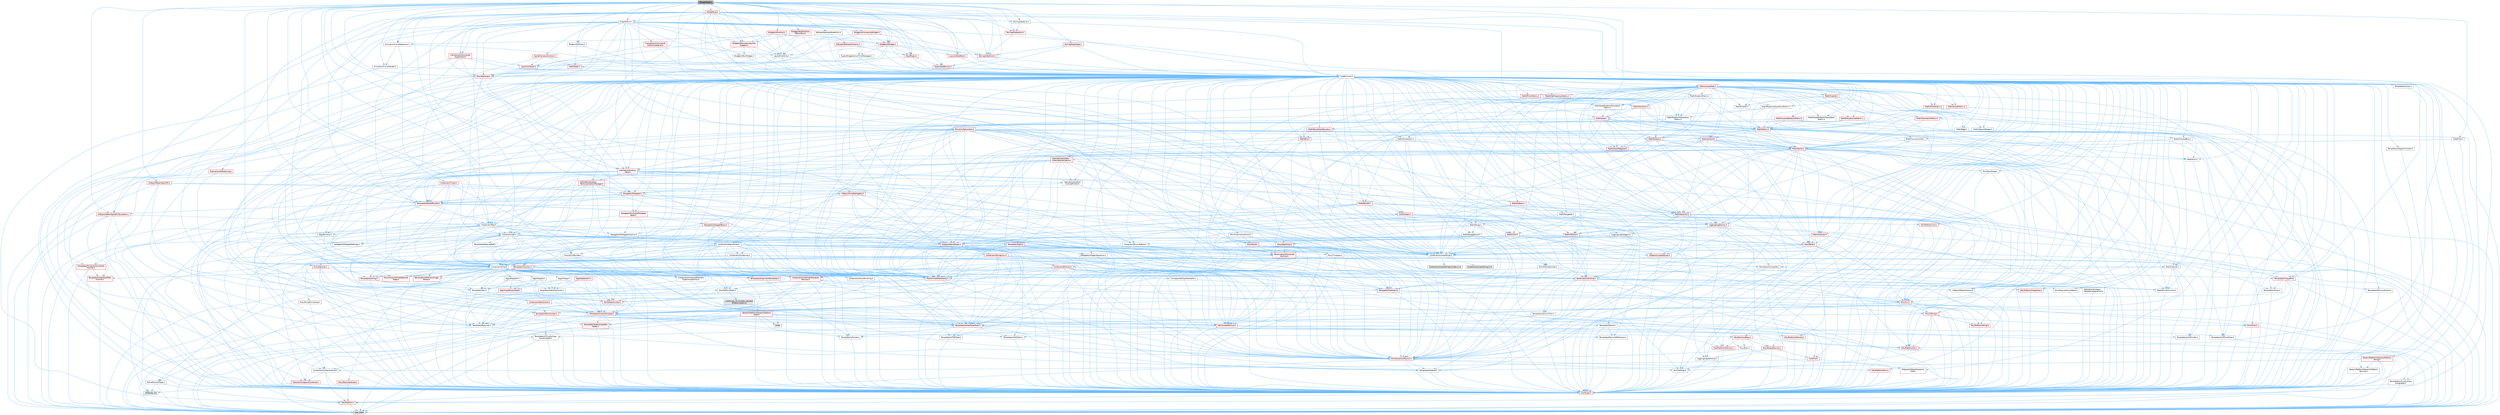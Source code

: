 digraph "SGraphNode.h"
{
 // INTERACTIVE_SVG=YES
 // LATEX_PDF_SIZE
  bgcolor="transparent";
  edge [fontname=Helvetica,fontsize=10,labelfontname=Helvetica,labelfontsize=10];
  node [fontname=Helvetica,fontsize=10,shape=box,height=0.2,width=0.4];
  Node1 [id="Node000001",label="SGraphNode.h",height=0.2,width=0.4,color="gray40", fillcolor="grey60", style="filled", fontcolor="black",tooltip=" "];
  Node1 -> Node2 [id="edge1_Node000001_Node000002",color="steelblue1",style="solid",tooltip=" "];
  Node2 [id="Node000002",label="Animation/CurveHandle.h",height=0.2,width=0.4,color="grey40", fillcolor="white", style="filled",URL="$de/d65/CurveHandle_8h.html",tooltip=" "];
  Node2 -> Node3 [id="edge2_Node000002_Node000003",color="steelblue1",style="solid",tooltip=" "];
  Node3 [id="Node000003",label="CoreMinimal.h",height=0.2,width=0.4,color="grey40", fillcolor="white", style="filled",URL="$d7/d67/CoreMinimal_8h.html",tooltip=" "];
  Node3 -> Node4 [id="edge3_Node000003_Node000004",color="steelblue1",style="solid",tooltip=" "];
  Node4 [id="Node000004",label="CoreTypes.h",height=0.2,width=0.4,color="red", fillcolor="#FFF0F0", style="filled",URL="$dc/dec/CoreTypes_8h.html",tooltip=" "];
  Node4 -> Node5 [id="edge4_Node000004_Node000005",color="steelblue1",style="solid",tooltip=" "];
  Node5 [id="Node000005",label="HAL/Platform.h",height=0.2,width=0.4,color="red", fillcolor="#FFF0F0", style="filled",URL="$d9/dd0/Platform_8h.html",tooltip=" "];
  Node5 -> Node8 [id="edge5_Node000005_Node000008",color="steelblue1",style="solid",tooltip=" "];
  Node8 [id="Node000008",label="type_traits",height=0.2,width=0.4,color="grey60", fillcolor="#E0E0E0", style="filled",tooltip=" "];
  Node3 -> Node18 [id="edge6_Node000003_Node000018",color="steelblue1",style="solid",tooltip=" "];
  Node18 [id="Node000018",label="CoreFwd.h",height=0.2,width=0.4,color="red", fillcolor="#FFF0F0", style="filled",URL="$d1/d1e/CoreFwd_8h.html",tooltip=" "];
  Node18 -> Node4 [id="edge7_Node000018_Node000004",color="steelblue1",style="solid",tooltip=" "];
  Node18 -> Node19 [id="edge8_Node000018_Node000019",color="steelblue1",style="solid",tooltip=" "];
  Node19 [id="Node000019",label="Containers/ContainersFwd.h",height=0.2,width=0.4,color="grey40", fillcolor="white", style="filled",URL="$d4/d0a/ContainersFwd_8h.html",tooltip=" "];
  Node19 -> Node5 [id="edge9_Node000019_Node000005",color="steelblue1",style="solid",tooltip=" "];
  Node19 -> Node4 [id="edge10_Node000019_Node000004",color="steelblue1",style="solid",tooltip=" "];
  Node19 -> Node20 [id="edge11_Node000019_Node000020",color="steelblue1",style="solid",tooltip=" "];
  Node20 [id="Node000020",label="Traits/IsContiguousContainer.h",height=0.2,width=0.4,color="red", fillcolor="#FFF0F0", style="filled",URL="$d5/d3c/IsContiguousContainer_8h.html",tooltip=" "];
  Node20 -> Node4 [id="edge12_Node000020_Node000004",color="steelblue1",style="solid",tooltip=" "];
  Node20 -> Node22 [id="edge13_Node000020_Node000022",color="steelblue1",style="solid",tooltip=" "];
  Node22 [id="Node000022",label="initializer_list",height=0.2,width=0.4,color="grey60", fillcolor="#E0E0E0", style="filled",tooltip=" "];
  Node18 -> Node24 [id="edge14_Node000018_Node000024",color="steelblue1",style="solid",tooltip=" "];
  Node24 [id="Node000024",label="UObject/UObjectHierarchy\lFwd.h",height=0.2,width=0.4,color="grey40", fillcolor="white", style="filled",URL="$d3/d13/UObjectHierarchyFwd_8h.html",tooltip=" "];
  Node3 -> Node24 [id="edge15_Node000003_Node000024",color="steelblue1",style="solid",tooltip=" "];
  Node3 -> Node19 [id="edge16_Node000003_Node000019",color="steelblue1",style="solid",tooltip=" "];
  Node3 -> Node25 [id="edge17_Node000003_Node000025",color="steelblue1",style="solid",tooltip=" "];
  Node25 [id="Node000025",label="Misc/VarArgs.h",height=0.2,width=0.4,color="grey40", fillcolor="white", style="filled",URL="$d5/d6f/VarArgs_8h.html",tooltip=" "];
  Node25 -> Node4 [id="edge18_Node000025_Node000004",color="steelblue1",style="solid",tooltip=" "];
  Node3 -> Node26 [id="edge19_Node000003_Node000026",color="steelblue1",style="solid",tooltip=" "];
  Node26 [id="Node000026",label="Logging/LogVerbosity.h",height=0.2,width=0.4,color="grey40", fillcolor="white", style="filled",URL="$d2/d8f/LogVerbosity_8h.html",tooltip=" "];
  Node26 -> Node4 [id="edge20_Node000026_Node000004",color="steelblue1",style="solid",tooltip=" "];
  Node3 -> Node27 [id="edge21_Node000003_Node000027",color="steelblue1",style="solid",tooltip=" "];
  Node27 [id="Node000027",label="Misc/OutputDevice.h",height=0.2,width=0.4,color="red", fillcolor="#FFF0F0", style="filled",URL="$d7/d32/OutputDevice_8h.html",tooltip=" "];
  Node27 -> Node18 [id="edge22_Node000027_Node000018",color="steelblue1",style="solid",tooltip=" "];
  Node27 -> Node4 [id="edge23_Node000027_Node000004",color="steelblue1",style="solid",tooltip=" "];
  Node27 -> Node26 [id="edge24_Node000027_Node000026",color="steelblue1",style="solid",tooltip=" "];
  Node27 -> Node25 [id="edge25_Node000027_Node000025",color="steelblue1",style="solid",tooltip=" "];
  Node3 -> Node33 [id="edge26_Node000003_Node000033",color="steelblue1",style="solid",tooltip=" "];
  Node33 [id="Node000033",label="HAL/PlatformCrt.h",height=0.2,width=0.4,color="red", fillcolor="#FFF0F0", style="filled",URL="$d8/d75/PlatformCrt_8h.html",tooltip=" "];
  Node3 -> Node43 [id="edge27_Node000003_Node000043",color="steelblue1",style="solid",tooltip=" "];
  Node43 [id="Node000043",label="HAL/PlatformMisc.h",height=0.2,width=0.4,color="red", fillcolor="#FFF0F0", style="filled",URL="$d0/df5/PlatformMisc_8h.html",tooltip=" "];
  Node43 -> Node4 [id="edge28_Node000043_Node000004",color="steelblue1",style="solid",tooltip=" "];
  Node3 -> Node62 [id="edge29_Node000003_Node000062",color="steelblue1",style="solid",tooltip=" "];
  Node62 [id="Node000062",label="Misc/AssertionMacros.h",height=0.2,width=0.4,color="red", fillcolor="#FFF0F0", style="filled",URL="$d0/dfa/AssertionMacros_8h.html",tooltip=" "];
  Node62 -> Node4 [id="edge30_Node000062_Node000004",color="steelblue1",style="solid",tooltip=" "];
  Node62 -> Node5 [id="edge31_Node000062_Node000005",color="steelblue1",style="solid",tooltip=" "];
  Node62 -> Node43 [id="edge32_Node000062_Node000043",color="steelblue1",style="solid",tooltip=" "];
  Node62 -> Node63 [id="edge33_Node000062_Node000063",color="steelblue1",style="solid",tooltip=" "];
  Node63 [id="Node000063",label="Templates/EnableIf.h",height=0.2,width=0.4,color="grey40", fillcolor="white", style="filled",URL="$d7/d60/EnableIf_8h.html",tooltip=" "];
  Node63 -> Node4 [id="edge34_Node000063_Node000004",color="steelblue1",style="solid",tooltip=" "];
  Node62 -> Node25 [id="edge35_Node000062_Node000025",color="steelblue1",style="solid",tooltip=" "];
  Node3 -> Node71 [id="edge36_Node000003_Node000071",color="steelblue1",style="solid",tooltip=" "];
  Node71 [id="Node000071",label="Templates/IsPointer.h",height=0.2,width=0.4,color="grey40", fillcolor="white", style="filled",URL="$d7/d05/IsPointer_8h.html",tooltip=" "];
  Node71 -> Node4 [id="edge37_Node000071_Node000004",color="steelblue1",style="solid",tooltip=" "];
  Node3 -> Node72 [id="edge38_Node000003_Node000072",color="steelblue1",style="solid",tooltip=" "];
  Node72 [id="Node000072",label="HAL/PlatformMemory.h",height=0.2,width=0.4,color="red", fillcolor="#FFF0F0", style="filled",URL="$de/d68/PlatformMemory_8h.html",tooltip=" "];
  Node72 -> Node4 [id="edge39_Node000072_Node000004",color="steelblue1",style="solid",tooltip=" "];
  Node3 -> Node55 [id="edge40_Node000003_Node000055",color="steelblue1",style="solid",tooltip=" "];
  Node55 [id="Node000055",label="HAL/PlatformAtomics.h",height=0.2,width=0.4,color="red", fillcolor="#FFF0F0", style="filled",URL="$d3/d36/PlatformAtomics_8h.html",tooltip=" "];
  Node55 -> Node4 [id="edge41_Node000055_Node000004",color="steelblue1",style="solid",tooltip=" "];
  Node3 -> Node77 [id="edge42_Node000003_Node000077",color="steelblue1",style="solid",tooltip=" "];
  Node77 [id="Node000077",label="Misc/Exec.h",height=0.2,width=0.4,color="grey40", fillcolor="white", style="filled",URL="$de/ddb/Exec_8h.html",tooltip=" "];
  Node77 -> Node4 [id="edge43_Node000077_Node000004",color="steelblue1",style="solid",tooltip=" "];
  Node77 -> Node62 [id="edge44_Node000077_Node000062",color="steelblue1",style="solid",tooltip=" "];
  Node3 -> Node78 [id="edge45_Node000003_Node000078",color="steelblue1",style="solid",tooltip=" "];
  Node78 [id="Node000078",label="HAL/MemoryBase.h",height=0.2,width=0.4,color="red", fillcolor="#FFF0F0", style="filled",URL="$d6/d9f/MemoryBase_8h.html",tooltip=" "];
  Node78 -> Node4 [id="edge46_Node000078_Node000004",color="steelblue1",style="solid",tooltip=" "];
  Node78 -> Node55 [id="edge47_Node000078_Node000055",color="steelblue1",style="solid",tooltip=" "];
  Node78 -> Node33 [id="edge48_Node000078_Node000033",color="steelblue1",style="solid",tooltip=" "];
  Node78 -> Node77 [id="edge49_Node000078_Node000077",color="steelblue1",style="solid",tooltip=" "];
  Node78 -> Node27 [id="edge50_Node000078_Node000027",color="steelblue1",style="solid",tooltip=" "];
  Node3 -> Node88 [id="edge51_Node000003_Node000088",color="steelblue1",style="solid",tooltip=" "];
  Node88 [id="Node000088",label="HAL/UnrealMemory.h",height=0.2,width=0.4,color="red", fillcolor="#FFF0F0", style="filled",URL="$d9/d96/UnrealMemory_8h.html",tooltip=" "];
  Node88 -> Node4 [id="edge52_Node000088_Node000004",color="steelblue1",style="solid",tooltip=" "];
  Node88 -> Node78 [id="edge53_Node000088_Node000078",color="steelblue1",style="solid",tooltip=" "];
  Node88 -> Node72 [id="edge54_Node000088_Node000072",color="steelblue1",style="solid",tooltip=" "];
  Node88 -> Node71 [id="edge55_Node000088_Node000071",color="steelblue1",style="solid",tooltip=" "];
  Node3 -> Node90 [id="edge56_Node000003_Node000090",color="steelblue1",style="solid",tooltip=" "];
  Node90 [id="Node000090",label="Templates/IsArithmetic.h",height=0.2,width=0.4,color="grey40", fillcolor="white", style="filled",URL="$d2/d5d/IsArithmetic_8h.html",tooltip=" "];
  Node90 -> Node4 [id="edge57_Node000090_Node000004",color="steelblue1",style="solid",tooltip=" "];
  Node3 -> Node84 [id="edge58_Node000003_Node000084",color="steelblue1",style="solid",tooltip=" "];
  Node84 [id="Node000084",label="Templates/AndOrNot.h",height=0.2,width=0.4,color="grey40", fillcolor="white", style="filled",URL="$db/d0a/AndOrNot_8h.html",tooltip=" "];
  Node84 -> Node4 [id="edge59_Node000084_Node000004",color="steelblue1",style="solid",tooltip=" "];
  Node3 -> Node91 [id="edge60_Node000003_Node000091",color="steelblue1",style="solid",tooltip=" "];
  Node91 [id="Node000091",label="Templates/IsPODType.h",height=0.2,width=0.4,color="grey40", fillcolor="white", style="filled",URL="$d7/db1/IsPODType_8h.html",tooltip=" "];
  Node91 -> Node4 [id="edge61_Node000091_Node000004",color="steelblue1",style="solid",tooltip=" "];
  Node3 -> Node92 [id="edge62_Node000003_Node000092",color="steelblue1",style="solid",tooltip=" "];
  Node92 [id="Node000092",label="Templates/IsUECoreType.h",height=0.2,width=0.4,color="grey40", fillcolor="white", style="filled",URL="$d1/db8/IsUECoreType_8h.html",tooltip=" "];
  Node92 -> Node4 [id="edge63_Node000092_Node000004",color="steelblue1",style="solid",tooltip=" "];
  Node92 -> Node8 [id="edge64_Node000092_Node000008",color="steelblue1",style="solid",tooltip=" "];
  Node3 -> Node85 [id="edge65_Node000003_Node000085",color="steelblue1",style="solid",tooltip=" "];
  Node85 [id="Node000085",label="Templates/IsTriviallyCopy\lConstructible.h",height=0.2,width=0.4,color="grey40", fillcolor="white", style="filled",URL="$d3/d78/IsTriviallyCopyConstructible_8h.html",tooltip=" "];
  Node85 -> Node4 [id="edge66_Node000085_Node000004",color="steelblue1",style="solid",tooltip=" "];
  Node85 -> Node8 [id="edge67_Node000085_Node000008",color="steelblue1",style="solid",tooltip=" "];
  Node3 -> Node93 [id="edge68_Node000003_Node000093",color="steelblue1",style="solid",tooltip=" "];
  Node93 [id="Node000093",label="Templates/UnrealTypeTraits.h",height=0.2,width=0.4,color="red", fillcolor="#FFF0F0", style="filled",URL="$d2/d2d/UnrealTypeTraits_8h.html",tooltip=" "];
  Node93 -> Node4 [id="edge69_Node000093_Node000004",color="steelblue1",style="solid",tooltip=" "];
  Node93 -> Node71 [id="edge70_Node000093_Node000071",color="steelblue1",style="solid",tooltip=" "];
  Node93 -> Node62 [id="edge71_Node000093_Node000062",color="steelblue1",style="solid",tooltip=" "];
  Node93 -> Node84 [id="edge72_Node000093_Node000084",color="steelblue1",style="solid",tooltip=" "];
  Node93 -> Node63 [id="edge73_Node000093_Node000063",color="steelblue1",style="solid",tooltip=" "];
  Node93 -> Node90 [id="edge74_Node000093_Node000090",color="steelblue1",style="solid",tooltip=" "];
  Node93 -> Node91 [id="edge75_Node000093_Node000091",color="steelblue1",style="solid",tooltip=" "];
  Node93 -> Node92 [id="edge76_Node000093_Node000092",color="steelblue1",style="solid",tooltip=" "];
  Node93 -> Node85 [id="edge77_Node000093_Node000085",color="steelblue1",style="solid",tooltip=" "];
  Node3 -> Node63 [id="edge78_Node000003_Node000063",color="steelblue1",style="solid",tooltip=" "];
  Node3 -> Node95 [id="edge79_Node000003_Node000095",color="steelblue1",style="solid",tooltip=" "];
  Node95 [id="Node000095",label="Templates/RemoveReference.h",height=0.2,width=0.4,color="grey40", fillcolor="white", style="filled",URL="$da/dbe/RemoveReference_8h.html",tooltip=" "];
  Node95 -> Node4 [id="edge80_Node000095_Node000004",color="steelblue1",style="solid",tooltip=" "];
  Node3 -> Node96 [id="edge81_Node000003_Node000096",color="steelblue1",style="solid",tooltip=" "];
  Node96 [id="Node000096",label="Templates/IntegralConstant.h",height=0.2,width=0.4,color="grey40", fillcolor="white", style="filled",URL="$db/d1b/IntegralConstant_8h.html",tooltip=" "];
  Node96 -> Node4 [id="edge82_Node000096_Node000004",color="steelblue1",style="solid",tooltip=" "];
  Node3 -> Node97 [id="edge83_Node000003_Node000097",color="steelblue1",style="solid",tooltip=" "];
  Node97 [id="Node000097",label="Templates/IsClass.h",height=0.2,width=0.4,color="grey40", fillcolor="white", style="filled",URL="$db/dcb/IsClass_8h.html",tooltip=" "];
  Node97 -> Node4 [id="edge84_Node000097_Node000004",color="steelblue1",style="solid",tooltip=" "];
  Node3 -> Node98 [id="edge85_Node000003_Node000098",color="steelblue1",style="solid",tooltip=" "];
  Node98 [id="Node000098",label="Templates/TypeCompatible\lBytes.h",height=0.2,width=0.4,color="red", fillcolor="#FFF0F0", style="filled",URL="$df/d0a/TypeCompatibleBytes_8h.html",tooltip=" "];
  Node98 -> Node4 [id="edge86_Node000098_Node000004",color="steelblue1",style="solid",tooltip=" "];
  Node98 -> Node8 [id="edge87_Node000098_Node000008",color="steelblue1",style="solid",tooltip=" "];
  Node3 -> Node20 [id="edge88_Node000003_Node000020",color="steelblue1",style="solid",tooltip=" "];
  Node3 -> Node99 [id="edge89_Node000003_Node000099",color="steelblue1",style="solid",tooltip=" "];
  Node99 [id="Node000099",label="Templates/UnrealTemplate.h",height=0.2,width=0.4,color="red", fillcolor="#FFF0F0", style="filled",URL="$d4/d24/UnrealTemplate_8h.html",tooltip=" "];
  Node99 -> Node4 [id="edge90_Node000099_Node000004",color="steelblue1",style="solid",tooltip=" "];
  Node99 -> Node71 [id="edge91_Node000099_Node000071",color="steelblue1",style="solid",tooltip=" "];
  Node99 -> Node88 [id="edge92_Node000099_Node000088",color="steelblue1",style="solid",tooltip=" "];
  Node99 -> Node93 [id="edge93_Node000099_Node000093",color="steelblue1",style="solid",tooltip=" "];
  Node99 -> Node95 [id="edge94_Node000099_Node000095",color="steelblue1",style="solid",tooltip=" "];
  Node99 -> Node65 [id="edge95_Node000099_Node000065",color="steelblue1",style="solid",tooltip=" "];
  Node65 [id="Node000065",label="Templates/Requires.h",height=0.2,width=0.4,color="grey40", fillcolor="white", style="filled",URL="$dc/d96/Requires_8h.html",tooltip=" "];
  Node65 -> Node63 [id="edge96_Node000065_Node000063",color="steelblue1",style="solid",tooltip=" "];
  Node65 -> Node8 [id="edge97_Node000065_Node000008",color="steelblue1",style="solid",tooltip=" "];
  Node99 -> Node98 [id="edge98_Node000099_Node000098",color="steelblue1",style="solid",tooltip=" "];
  Node99 -> Node20 [id="edge99_Node000099_Node000020",color="steelblue1",style="solid",tooltip=" "];
  Node99 -> Node8 [id="edge100_Node000099_Node000008",color="steelblue1",style="solid",tooltip=" "];
  Node3 -> Node48 [id="edge101_Node000003_Node000048",color="steelblue1",style="solid",tooltip=" "];
  Node48 [id="Node000048",label="Math/NumericLimits.h",height=0.2,width=0.4,color="grey40", fillcolor="white", style="filled",URL="$df/d1b/NumericLimits_8h.html",tooltip=" "];
  Node48 -> Node4 [id="edge102_Node000048_Node000004",color="steelblue1",style="solid",tooltip=" "];
  Node3 -> Node103 [id="edge103_Node000003_Node000103",color="steelblue1",style="solid",tooltip=" "];
  Node103 [id="Node000103",label="HAL/PlatformMath.h",height=0.2,width=0.4,color="grey40", fillcolor="white", style="filled",URL="$dc/d53/PlatformMath_8h.html",tooltip=" "];
  Node103 -> Node4 [id="edge104_Node000103_Node000004",color="steelblue1",style="solid",tooltip=" "];
  Node103 -> Node104 [id="edge105_Node000103_Node000104",color="steelblue1",style="solid",tooltip=" "];
  Node104 [id="Node000104",label="GenericPlatform/GenericPlatform\lMath.h",height=0.2,width=0.4,color="red", fillcolor="#FFF0F0", style="filled",URL="$d5/d79/GenericPlatformMath_8h.html",tooltip=" "];
  Node104 -> Node4 [id="edge106_Node000104_Node000004",color="steelblue1",style="solid",tooltip=" "];
  Node104 -> Node19 [id="edge107_Node000104_Node000019",color="steelblue1",style="solid",tooltip=" "];
  Node104 -> Node33 [id="edge108_Node000104_Node000033",color="steelblue1",style="solid",tooltip=" "];
  Node104 -> Node84 [id="edge109_Node000104_Node000084",color="steelblue1",style="solid",tooltip=" "];
  Node104 -> Node105 [id="edge110_Node000104_Node000105",color="steelblue1",style="solid",tooltip=" "];
  Node105 [id="Node000105",label="Templates/Decay.h",height=0.2,width=0.4,color="grey40", fillcolor="white", style="filled",URL="$dd/d0f/Decay_8h.html",tooltip=" "];
  Node105 -> Node4 [id="edge111_Node000105_Node000004",color="steelblue1",style="solid",tooltip=" "];
  Node105 -> Node95 [id="edge112_Node000105_Node000095",color="steelblue1",style="solid",tooltip=" "];
  Node105 -> Node8 [id="edge113_Node000105_Node000008",color="steelblue1",style="solid",tooltip=" "];
  Node104 -> Node93 [id="edge114_Node000104_Node000093",color="steelblue1",style="solid",tooltip=" "];
  Node104 -> Node65 [id="edge115_Node000104_Node000065",color="steelblue1",style="solid",tooltip=" "];
  Node104 -> Node98 [id="edge116_Node000104_Node000098",color="steelblue1",style="solid",tooltip=" "];
  Node104 -> Node109 [id="edge117_Node000104_Node000109",color="steelblue1",style="solid",tooltip=" "];
  Node109 [id="Node000109",label="limits",height=0.2,width=0.4,color="grey60", fillcolor="#E0E0E0", style="filled",tooltip=" "];
  Node104 -> Node8 [id="edge118_Node000104_Node000008",color="steelblue1",style="solid",tooltip=" "];
  Node103 -> Node110 [id="edge119_Node000103_Node000110",color="steelblue1",style="solid",tooltip=" "];
  Node110 [id="Node000110",label="COMPILED_PLATFORM_HEADER\l(PlatformMath.h)",height=0.2,width=0.4,color="grey60", fillcolor="#E0E0E0", style="filled",tooltip=" "];
  Node3 -> Node86 [id="edge120_Node000003_Node000086",color="steelblue1",style="solid",tooltip=" "];
  Node86 [id="Node000086",label="Templates/IsTriviallyCopy\lAssignable.h",height=0.2,width=0.4,color="grey40", fillcolor="white", style="filled",URL="$d2/df2/IsTriviallyCopyAssignable_8h.html",tooltip=" "];
  Node86 -> Node4 [id="edge121_Node000086_Node000004",color="steelblue1",style="solid",tooltip=" "];
  Node86 -> Node8 [id="edge122_Node000086_Node000008",color="steelblue1",style="solid",tooltip=" "];
  Node3 -> Node111 [id="edge123_Node000003_Node000111",color="steelblue1",style="solid",tooltip=" "];
  Node111 [id="Node000111",label="Templates/MemoryOps.h",height=0.2,width=0.4,color="red", fillcolor="#FFF0F0", style="filled",URL="$db/dea/MemoryOps_8h.html",tooltip=" "];
  Node111 -> Node4 [id="edge124_Node000111_Node000004",color="steelblue1",style="solid",tooltip=" "];
  Node111 -> Node88 [id="edge125_Node000111_Node000088",color="steelblue1",style="solid",tooltip=" "];
  Node111 -> Node86 [id="edge126_Node000111_Node000086",color="steelblue1",style="solid",tooltip=" "];
  Node111 -> Node85 [id="edge127_Node000111_Node000085",color="steelblue1",style="solid",tooltip=" "];
  Node111 -> Node65 [id="edge128_Node000111_Node000065",color="steelblue1",style="solid",tooltip=" "];
  Node111 -> Node93 [id="edge129_Node000111_Node000093",color="steelblue1",style="solid",tooltip=" "];
  Node111 -> Node8 [id="edge130_Node000111_Node000008",color="steelblue1",style="solid",tooltip=" "];
  Node3 -> Node112 [id="edge131_Node000003_Node000112",color="steelblue1",style="solid",tooltip=" "];
  Node112 [id="Node000112",label="Containers/ContainerAllocation\lPolicies.h",height=0.2,width=0.4,color="red", fillcolor="#FFF0F0", style="filled",URL="$d7/dff/ContainerAllocationPolicies_8h.html",tooltip=" "];
  Node112 -> Node4 [id="edge132_Node000112_Node000004",color="steelblue1",style="solid",tooltip=" "];
  Node112 -> Node112 [id="edge133_Node000112_Node000112",color="steelblue1",style="solid",tooltip=" "];
  Node112 -> Node103 [id="edge134_Node000112_Node000103",color="steelblue1",style="solid",tooltip=" "];
  Node112 -> Node88 [id="edge135_Node000112_Node000088",color="steelblue1",style="solid",tooltip=" "];
  Node112 -> Node48 [id="edge136_Node000112_Node000048",color="steelblue1",style="solid",tooltip=" "];
  Node112 -> Node62 [id="edge137_Node000112_Node000062",color="steelblue1",style="solid",tooltip=" "];
  Node112 -> Node111 [id="edge138_Node000112_Node000111",color="steelblue1",style="solid",tooltip=" "];
  Node112 -> Node98 [id="edge139_Node000112_Node000098",color="steelblue1",style="solid",tooltip=" "];
  Node112 -> Node8 [id="edge140_Node000112_Node000008",color="steelblue1",style="solid",tooltip=" "];
  Node3 -> Node115 [id="edge141_Node000003_Node000115",color="steelblue1",style="solid",tooltip=" "];
  Node115 [id="Node000115",label="Templates/IsEnumClass.h",height=0.2,width=0.4,color="grey40", fillcolor="white", style="filled",URL="$d7/d15/IsEnumClass_8h.html",tooltip=" "];
  Node115 -> Node4 [id="edge142_Node000115_Node000004",color="steelblue1",style="solid",tooltip=" "];
  Node115 -> Node84 [id="edge143_Node000115_Node000084",color="steelblue1",style="solid",tooltip=" "];
  Node3 -> Node116 [id="edge144_Node000003_Node000116",color="steelblue1",style="solid",tooltip=" "];
  Node116 [id="Node000116",label="HAL/PlatformProperties.h",height=0.2,width=0.4,color="red", fillcolor="#FFF0F0", style="filled",URL="$d9/db0/PlatformProperties_8h.html",tooltip=" "];
  Node116 -> Node4 [id="edge145_Node000116_Node000004",color="steelblue1",style="solid",tooltip=" "];
  Node3 -> Node119 [id="edge146_Node000003_Node000119",color="steelblue1",style="solid",tooltip=" "];
  Node119 [id="Node000119",label="Misc/EngineVersionBase.h",height=0.2,width=0.4,color="grey40", fillcolor="white", style="filled",URL="$d5/d2b/EngineVersionBase_8h.html",tooltip=" "];
  Node119 -> Node4 [id="edge147_Node000119_Node000004",color="steelblue1",style="solid",tooltip=" "];
  Node3 -> Node120 [id="edge148_Node000003_Node000120",color="steelblue1",style="solid",tooltip=" "];
  Node120 [id="Node000120",label="Internationalization\l/TextNamespaceFwd.h",height=0.2,width=0.4,color="grey40", fillcolor="white", style="filled",URL="$d8/d97/TextNamespaceFwd_8h.html",tooltip=" "];
  Node120 -> Node4 [id="edge149_Node000120_Node000004",color="steelblue1",style="solid",tooltip=" "];
  Node3 -> Node121 [id="edge150_Node000003_Node000121",color="steelblue1",style="solid",tooltip=" "];
  Node121 [id="Node000121",label="Serialization/Archive.h",height=0.2,width=0.4,color="red", fillcolor="#FFF0F0", style="filled",URL="$d7/d3b/Archive_8h.html",tooltip=" "];
  Node121 -> Node18 [id="edge151_Node000121_Node000018",color="steelblue1",style="solid",tooltip=" "];
  Node121 -> Node4 [id="edge152_Node000121_Node000004",color="steelblue1",style="solid",tooltip=" "];
  Node121 -> Node116 [id="edge153_Node000121_Node000116",color="steelblue1",style="solid",tooltip=" "];
  Node121 -> Node120 [id="edge154_Node000121_Node000120",color="steelblue1",style="solid",tooltip=" "];
  Node121 -> Node62 [id="edge155_Node000121_Node000062",color="steelblue1",style="solid",tooltip=" "];
  Node121 -> Node119 [id="edge156_Node000121_Node000119",color="steelblue1",style="solid",tooltip=" "];
  Node121 -> Node25 [id="edge157_Node000121_Node000025",color="steelblue1",style="solid",tooltip=" "];
  Node121 -> Node63 [id="edge158_Node000121_Node000063",color="steelblue1",style="solid",tooltip=" "];
  Node121 -> Node115 [id="edge159_Node000121_Node000115",color="steelblue1",style="solid",tooltip=" "];
  Node121 -> Node99 [id="edge160_Node000121_Node000099",color="steelblue1",style="solid",tooltip=" "];
  Node121 -> Node124 [id="edge161_Node000121_Node000124",color="steelblue1",style="solid",tooltip=" "];
  Node124 [id="Node000124",label="UObject/ObjectVersion.h",height=0.2,width=0.4,color="grey40", fillcolor="white", style="filled",URL="$da/d63/ObjectVersion_8h.html",tooltip=" "];
  Node124 -> Node4 [id="edge162_Node000124_Node000004",color="steelblue1",style="solid",tooltip=" "];
  Node3 -> Node125 [id="edge163_Node000003_Node000125",color="steelblue1",style="solid",tooltip=" "];
  Node125 [id="Node000125",label="Templates/Less.h",height=0.2,width=0.4,color="grey40", fillcolor="white", style="filled",URL="$de/dc8/Less_8h.html",tooltip=" "];
  Node125 -> Node4 [id="edge164_Node000125_Node000004",color="steelblue1",style="solid",tooltip=" "];
  Node125 -> Node99 [id="edge165_Node000125_Node000099",color="steelblue1",style="solid",tooltip=" "];
  Node3 -> Node126 [id="edge166_Node000003_Node000126",color="steelblue1",style="solid",tooltip=" "];
  Node126 [id="Node000126",label="Templates/Sorting.h",height=0.2,width=0.4,color="red", fillcolor="#FFF0F0", style="filled",URL="$d3/d9e/Sorting_8h.html",tooltip=" "];
  Node126 -> Node4 [id="edge167_Node000126_Node000004",color="steelblue1",style="solid",tooltip=" "];
  Node126 -> Node103 [id="edge168_Node000126_Node000103",color="steelblue1",style="solid",tooltip=" "];
  Node126 -> Node125 [id="edge169_Node000126_Node000125",color="steelblue1",style="solid",tooltip=" "];
  Node3 -> Node137 [id="edge170_Node000003_Node000137",color="steelblue1",style="solid",tooltip=" "];
  Node137 [id="Node000137",label="Misc/Char.h",height=0.2,width=0.4,color="red", fillcolor="#FFF0F0", style="filled",URL="$d0/d58/Char_8h.html",tooltip=" "];
  Node137 -> Node4 [id="edge171_Node000137_Node000004",color="steelblue1",style="solid",tooltip=" "];
  Node137 -> Node8 [id="edge172_Node000137_Node000008",color="steelblue1",style="solid",tooltip=" "];
  Node3 -> Node140 [id="edge173_Node000003_Node000140",color="steelblue1",style="solid",tooltip=" "];
  Node140 [id="Node000140",label="GenericPlatform/GenericPlatform\lStricmp.h",height=0.2,width=0.4,color="grey40", fillcolor="white", style="filled",URL="$d2/d86/GenericPlatformStricmp_8h.html",tooltip=" "];
  Node140 -> Node4 [id="edge174_Node000140_Node000004",color="steelblue1",style="solid",tooltip=" "];
  Node3 -> Node141 [id="edge175_Node000003_Node000141",color="steelblue1",style="solid",tooltip=" "];
  Node141 [id="Node000141",label="GenericPlatform/GenericPlatform\lString.h",height=0.2,width=0.4,color="red", fillcolor="#FFF0F0", style="filled",URL="$dd/d20/GenericPlatformString_8h.html",tooltip=" "];
  Node141 -> Node4 [id="edge176_Node000141_Node000004",color="steelblue1",style="solid",tooltip=" "];
  Node141 -> Node140 [id="edge177_Node000141_Node000140",color="steelblue1",style="solid",tooltip=" "];
  Node141 -> Node63 [id="edge178_Node000141_Node000063",color="steelblue1",style="solid",tooltip=" "];
  Node141 -> Node8 [id="edge179_Node000141_Node000008",color="steelblue1",style="solid",tooltip=" "];
  Node3 -> Node74 [id="edge180_Node000003_Node000074",color="steelblue1",style="solid",tooltip=" "];
  Node74 [id="Node000074",label="HAL/PlatformString.h",height=0.2,width=0.4,color="red", fillcolor="#FFF0F0", style="filled",URL="$db/db5/PlatformString_8h.html",tooltip=" "];
  Node74 -> Node4 [id="edge181_Node000074_Node000004",color="steelblue1",style="solid",tooltip=" "];
  Node3 -> Node144 [id="edge182_Node000003_Node000144",color="steelblue1",style="solid",tooltip=" "];
  Node144 [id="Node000144",label="Misc/CString.h",height=0.2,width=0.4,color="red", fillcolor="#FFF0F0", style="filled",URL="$d2/d49/CString_8h.html",tooltip=" "];
  Node144 -> Node4 [id="edge183_Node000144_Node000004",color="steelblue1",style="solid",tooltip=" "];
  Node144 -> Node33 [id="edge184_Node000144_Node000033",color="steelblue1",style="solid",tooltip=" "];
  Node144 -> Node74 [id="edge185_Node000144_Node000074",color="steelblue1",style="solid",tooltip=" "];
  Node144 -> Node62 [id="edge186_Node000144_Node000062",color="steelblue1",style="solid",tooltip=" "];
  Node144 -> Node137 [id="edge187_Node000144_Node000137",color="steelblue1",style="solid",tooltip=" "];
  Node144 -> Node25 [id="edge188_Node000144_Node000025",color="steelblue1",style="solid",tooltip=" "];
  Node3 -> Node145 [id="edge189_Node000003_Node000145",color="steelblue1",style="solid",tooltip=" "];
  Node145 [id="Node000145",label="Misc/Crc.h",height=0.2,width=0.4,color="red", fillcolor="#FFF0F0", style="filled",URL="$d4/dd2/Crc_8h.html",tooltip=" "];
  Node145 -> Node4 [id="edge190_Node000145_Node000004",color="steelblue1",style="solid",tooltip=" "];
  Node145 -> Node74 [id="edge191_Node000145_Node000074",color="steelblue1",style="solid",tooltip=" "];
  Node145 -> Node62 [id="edge192_Node000145_Node000062",color="steelblue1",style="solid",tooltip=" "];
  Node145 -> Node144 [id="edge193_Node000145_Node000144",color="steelblue1",style="solid",tooltip=" "];
  Node145 -> Node137 [id="edge194_Node000145_Node000137",color="steelblue1",style="solid",tooltip=" "];
  Node145 -> Node93 [id="edge195_Node000145_Node000093",color="steelblue1",style="solid",tooltip=" "];
  Node3 -> Node136 [id="edge196_Node000003_Node000136",color="steelblue1",style="solid",tooltip=" "];
  Node136 [id="Node000136",label="Math/UnrealMathUtility.h",height=0.2,width=0.4,color="red", fillcolor="#FFF0F0", style="filled",URL="$db/db8/UnrealMathUtility_8h.html",tooltip=" "];
  Node136 -> Node4 [id="edge197_Node000136_Node000004",color="steelblue1",style="solid",tooltip=" "];
  Node136 -> Node62 [id="edge198_Node000136_Node000062",color="steelblue1",style="solid",tooltip=" "];
  Node136 -> Node103 [id="edge199_Node000136_Node000103",color="steelblue1",style="solid",tooltip=" "];
  Node136 -> Node65 [id="edge200_Node000136_Node000065",color="steelblue1",style="solid",tooltip=" "];
  Node3 -> Node146 [id="edge201_Node000003_Node000146",color="steelblue1",style="solid",tooltip=" "];
  Node146 [id="Node000146",label="Containers/UnrealString.h",height=0.2,width=0.4,color="grey40", fillcolor="white", style="filled",URL="$d5/dba/UnrealString_8h.html",tooltip=" "];
  Node146 -> Node147 [id="edge202_Node000146_Node000147",color="steelblue1",style="solid",tooltip=" "];
  Node147 [id="Node000147",label="Containers/UnrealStringIncludes.h.inl",height=0.2,width=0.4,color="grey60", fillcolor="#E0E0E0", style="filled",tooltip=" "];
  Node146 -> Node148 [id="edge203_Node000146_Node000148",color="steelblue1",style="solid",tooltip=" "];
  Node148 [id="Node000148",label="Containers/UnrealString.h.inl",height=0.2,width=0.4,color="grey60", fillcolor="#E0E0E0", style="filled",tooltip=" "];
  Node146 -> Node149 [id="edge204_Node000146_Node000149",color="steelblue1",style="solid",tooltip=" "];
  Node149 [id="Node000149",label="Misc/StringFormatArg.h",height=0.2,width=0.4,color="grey40", fillcolor="white", style="filled",URL="$d2/d16/StringFormatArg_8h.html",tooltip=" "];
  Node149 -> Node19 [id="edge205_Node000149_Node000019",color="steelblue1",style="solid",tooltip=" "];
  Node3 -> Node150 [id="edge206_Node000003_Node000150",color="steelblue1",style="solid",tooltip=" "];
  Node150 [id="Node000150",label="Containers/Array.h",height=0.2,width=0.4,color="grey40", fillcolor="white", style="filled",URL="$df/dd0/Array_8h.html",tooltip=" "];
  Node150 -> Node4 [id="edge207_Node000150_Node000004",color="steelblue1",style="solid",tooltip=" "];
  Node150 -> Node62 [id="edge208_Node000150_Node000062",color="steelblue1",style="solid",tooltip=" "];
  Node150 -> Node151 [id="edge209_Node000150_Node000151",color="steelblue1",style="solid",tooltip=" "];
  Node151 [id="Node000151",label="Misc/IntrusiveUnsetOptional\lState.h",height=0.2,width=0.4,color="red", fillcolor="#FFF0F0", style="filled",URL="$d2/d0a/IntrusiveUnsetOptionalState_8h.html",tooltip=" "];
  Node150 -> Node153 [id="edge210_Node000150_Node000153",color="steelblue1",style="solid",tooltip=" "];
  Node153 [id="Node000153",label="Misc/ReverseIterate.h",height=0.2,width=0.4,color="red", fillcolor="#FFF0F0", style="filled",URL="$db/de3/ReverseIterate_8h.html",tooltip=" "];
  Node153 -> Node5 [id="edge211_Node000153_Node000005",color="steelblue1",style="solid",tooltip=" "];
  Node150 -> Node88 [id="edge212_Node000150_Node000088",color="steelblue1",style="solid",tooltip=" "];
  Node150 -> Node93 [id="edge213_Node000150_Node000093",color="steelblue1",style="solid",tooltip=" "];
  Node150 -> Node99 [id="edge214_Node000150_Node000099",color="steelblue1",style="solid",tooltip=" "];
  Node150 -> Node155 [id="edge215_Node000150_Node000155",color="steelblue1",style="solid",tooltip=" "];
  Node155 [id="Node000155",label="Containers/AllowShrinking.h",height=0.2,width=0.4,color="grey40", fillcolor="white", style="filled",URL="$d7/d1a/AllowShrinking_8h.html",tooltip=" "];
  Node155 -> Node4 [id="edge216_Node000155_Node000004",color="steelblue1",style="solid",tooltip=" "];
  Node150 -> Node112 [id="edge217_Node000150_Node000112",color="steelblue1",style="solid",tooltip=" "];
  Node150 -> Node156 [id="edge218_Node000150_Node000156",color="steelblue1",style="solid",tooltip=" "];
  Node156 [id="Node000156",label="Containers/ContainerElement\lTypeCompatibility.h",height=0.2,width=0.4,color="grey40", fillcolor="white", style="filled",URL="$df/ddf/ContainerElementTypeCompatibility_8h.html",tooltip=" "];
  Node156 -> Node4 [id="edge219_Node000156_Node000004",color="steelblue1",style="solid",tooltip=" "];
  Node156 -> Node93 [id="edge220_Node000156_Node000093",color="steelblue1",style="solid",tooltip=" "];
  Node150 -> Node121 [id="edge221_Node000150_Node000121",color="steelblue1",style="solid",tooltip=" "];
  Node150 -> Node157 [id="edge222_Node000150_Node000157",color="steelblue1",style="solid",tooltip=" "];
  Node157 [id="Node000157",label="Serialization/MemoryImage\lWriter.h",height=0.2,width=0.4,color="red", fillcolor="#FFF0F0", style="filled",URL="$d0/d08/MemoryImageWriter_8h.html",tooltip=" "];
  Node157 -> Node4 [id="edge223_Node000157_Node000004",color="steelblue1",style="solid",tooltip=" "];
  Node150 -> Node166 [id="edge224_Node000150_Node000166",color="steelblue1",style="solid",tooltip=" "];
  Node166 [id="Node000166",label="Algo/Heapify.h",height=0.2,width=0.4,color="grey40", fillcolor="white", style="filled",URL="$d0/d2a/Heapify_8h.html",tooltip=" "];
  Node166 -> Node133 [id="edge225_Node000166_Node000133",color="steelblue1",style="solid",tooltip=" "];
  Node133 [id="Node000133",label="Algo/Impl/BinaryHeap.h",height=0.2,width=0.4,color="red", fillcolor="#FFF0F0", style="filled",URL="$d7/da3/Algo_2Impl_2BinaryHeap_8h.html",tooltip=" "];
  Node133 -> Node129 [id="edge226_Node000133_Node000129",color="steelblue1",style="solid",tooltip=" "];
  Node129 [id="Node000129",label="Templates/Invoke.h",height=0.2,width=0.4,color="red", fillcolor="#FFF0F0", style="filled",URL="$d7/deb/Invoke_8h.html",tooltip=" "];
  Node129 -> Node4 [id="edge227_Node000129_Node000004",color="steelblue1",style="solid",tooltip=" "];
  Node129 -> Node99 [id="edge228_Node000129_Node000099",color="steelblue1",style="solid",tooltip=" "];
  Node129 -> Node8 [id="edge229_Node000129_Node000008",color="steelblue1",style="solid",tooltip=" "];
  Node133 -> Node8 [id="edge230_Node000133_Node000008",color="steelblue1",style="solid",tooltip=" "];
  Node166 -> Node128 [id="edge231_Node000166_Node000128",color="steelblue1",style="solid",tooltip=" "];
  Node128 [id="Node000128",label="Templates/IdentityFunctor.h",height=0.2,width=0.4,color="grey40", fillcolor="white", style="filled",URL="$d7/d2e/IdentityFunctor_8h.html",tooltip=" "];
  Node128 -> Node5 [id="edge232_Node000128_Node000005",color="steelblue1",style="solid",tooltip=" "];
  Node166 -> Node129 [id="edge233_Node000166_Node000129",color="steelblue1",style="solid",tooltip=" "];
  Node166 -> Node125 [id="edge234_Node000166_Node000125",color="steelblue1",style="solid",tooltip=" "];
  Node166 -> Node99 [id="edge235_Node000166_Node000099",color="steelblue1",style="solid",tooltip=" "];
  Node150 -> Node167 [id="edge236_Node000150_Node000167",color="steelblue1",style="solid",tooltip=" "];
  Node167 [id="Node000167",label="Algo/HeapSort.h",height=0.2,width=0.4,color="grey40", fillcolor="white", style="filled",URL="$d3/d92/HeapSort_8h.html",tooltip=" "];
  Node167 -> Node133 [id="edge237_Node000167_Node000133",color="steelblue1",style="solid",tooltip=" "];
  Node167 -> Node128 [id="edge238_Node000167_Node000128",color="steelblue1",style="solid",tooltip=" "];
  Node167 -> Node125 [id="edge239_Node000167_Node000125",color="steelblue1",style="solid",tooltip=" "];
  Node167 -> Node99 [id="edge240_Node000167_Node000099",color="steelblue1",style="solid",tooltip=" "];
  Node150 -> Node168 [id="edge241_Node000150_Node000168",color="steelblue1",style="solid",tooltip=" "];
  Node168 [id="Node000168",label="Algo/IsHeap.h",height=0.2,width=0.4,color="grey40", fillcolor="white", style="filled",URL="$de/d32/IsHeap_8h.html",tooltip=" "];
  Node168 -> Node133 [id="edge242_Node000168_Node000133",color="steelblue1",style="solid",tooltip=" "];
  Node168 -> Node128 [id="edge243_Node000168_Node000128",color="steelblue1",style="solid",tooltip=" "];
  Node168 -> Node129 [id="edge244_Node000168_Node000129",color="steelblue1",style="solid",tooltip=" "];
  Node168 -> Node125 [id="edge245_Node000168_Node000125",color="steelblue1",style="solid",tooltip=" "];
  Node168 -> Node99 [id="edge246_Node000168_Node000099",color="steelblue1",style="solid",tooltip=" "];
  Node150 -> Node133 [id="edge247_Node000150_Node000133",color="steelblue1",style="solid",tooltip=" "];
  Node150 -> Node169 [id="edge248_Node000150_Node000169",color="steelblue1",style="solid",tooltip=" "];
  Node169 [id="Node000169",label="Algo/StableSort.h",height=0.2,width=0.4,color="red", fillcolor="#FFF0F0", style="filled",URL="$d7/d3c/StableSort_8h.html",tooltip=" "];
  Node169 -> Node128 [id="edge249_Node000169_Node000128",color="steelblue1",style="solid",tooltip=" "];
  Node169 -> Node129 [id="edge250_Node000169_Node000129",color="steelblue1",style="solid",tooltip=" "];
  Node169 -> Node125 [id="edge251_Node000169_Node000125",color="steelblue1",style="solid",tooltip=" "];
  Node169 -> Node99 [id="edge252_Node000169_Node000099",color="steelblue1",style="solid",tooltip=" "];
  Node150 -> Node171 [id="edge253_Node000150_Node000171",color="steelblue1",style="solid",tooltip=" "];
  Node171 [id="Node000171",label="Concepts/GetTypeHashable.h",height=0.2,width=0.4,color="grey40", fillcolor="white", style="filled",URL="$d3/da2/GetTypeHashable_8h.html",tooltip=" "];
  Node171 -> Node4 [id="edge254_Node000171_Node000004",color="steelblue1",style="solid",tooltip=" "];
  Node171 -> Node162 [id="edge255_Node000171_Node000162",color="steelblue1",style="solid",tooltip=" "];
  Node162 [id="Node000162",label="Templates/TypeHash.h",height=0.2,width=0.4,color="red", fillcolor="#FFF0F0", style="filled",URL="$d1/d62/TypeHash_8h.html",tooltip=" "];
  Node162 -> Node4 [id="edge256_Node000162_Node000004",color="steelblue1",style="solid",tooltip=" "];
  Node162 -> Node65 [id="edge257_Node000162_Node000065",color="steelblue1",style="solid",tooltip=" "];
  Node162 -> Node145 [id="edge258_Node000162_Node000145",color="steelblue1",style="solid",tooltip=" "];
  Node162 -> Node8 [id="edge259_Node000162_Node000008",color="steelblue1",style="solid",tooltip=" "];
  Node150 -> Node128 [id="edge260_Node000150_Node000128",color="steelblue1",style="solid",tooltip=" "];
  Node150 -> Node129 [id="edge261_Node000150_Node000129",color="steelblue1",style="solid",tooltip=" "];
  Node150 -> Node125 [id="edge262_Node000150_Node000125",color="steelblue1",style="solid",tooltip=" "];
  Node150 -> Node172 [id="edge263_Node000150_Node000172",color="steelblue1",style="solid",tooltip=" "];
  Node172 [id="Node000172",label="Templates/LosesQualifiers\lFromTo.h",height=0.2,width=0.4,color="red", fillcolor="#FFF0F0", style="filled",URL="$d2/db3/LosesQualifiersFromTo_8h.html",tooltip=" "];
  Node172 -> Node8 [id="edge264_Node000172_Node000008",color="steelblue1",style="solid",tooltip=" "];
  Node150 -> Node65 [id="edge265_Node000150_Node000065",color="steelblue1",style="solid",tooltip=" "];
  Node150 -> Node126 [id="edge266_Node000150_Node000126",color="steelblue1",style="solid",tooltip=" "];
  Node150 -> Node173 [id="edge267_Node000150_Node000173",color="steelblue1",style="solid",tooltip=" "];
  Node173 [id="Node000173",label="Templates/AlignmentTemplates.h",height=0.2,width=0.4,color="red", fillcolor="#FFF0F0", style="filled",URL="$dd/d32/AlignmentTemplates_8h.html",tooltip=" "];
  Node173 -> Node4 [id="edge268_Node000173_Node000004",color="steelblue1",style="solid",tooltip=" "];
  Node173 -> Node71 [id="edge269_Node000173_Node000071",color="steelblue1",style="solid",tooltip=" "];
  Node150 -> Node46 [id="edge270_Node000150_Node000046",color="steelblue1",style="solid",tooltip=" "];
  Node46 [id="Node000046",label="Traits/ElementType.h",height=0.2,width=0.4,color="grey40", fillcolor="white", style="filled",URL="$d5/d4f/ElementType_8h.html",tooltip=" "];
  Node46 -> Node5 [id="edge271_Node000046_Node000005",color="steelblue1",style="solid",tooltip=" "];
  Node46 -> Node22 [id="edge272_Node000046_Node000022",color="steelblue1",style="solid",tooltip=" "];
  Node46 -> Node8 [id="edge273_Node000046_Node000008",color="steelblue1",style="solid",tooltip=" "];
  Node150 -> Node109 [id="edge274_Node000150_Node000109",color="steelblue1",style="solid",tooltip=" "];
  Node150 -> Node8 [id="edge275_Node000150_Node000008",color="steelblue1",style="solid",tooltip=" "];
  Node3 -> Node174 [id="edge276_Node000003_Node000174",color="steelblue1",style="solid",tooltip=" "];
  Node174 [id="Node000174",label="Misc/FrameNumber.h",height=0.2,width=0.4,color="grey40", fillcolor="white", style="filled",URL="$dd/dbd/FrameNumber_8h.html",tooltip=" "];
  Node174 -> Node4 [id="edge277_Node000174_Node000004",color="steelblue1",style="solid",tooltip=" "];
  Node174 -> Node48 [id="edge278_Node000174_Node000048",color="steelblue1",style="solid",tooltip=" "];
  Node174 -> Node136 [id="edge279_Node000174_Node000136",color="steelblue1",style="solid",tooltip=" "];
  Node174 -> Node63 [id="edge280_Node000174_Node000063",color="steelblue1",style="solid",tooltip=" "];
  Node174 -> Node93 [id="edge281_Node000174_Node000093",color="steelblue1",style="solid",tooltip=" "];
  Node3 -> Node175 [id="edge282_Node000003_Node000175",color="steelblue1",style="solid",tooltip=" "];
  Node175 [id="Node000175",label="Misc/Timespan.h",height=0.2,width=0.4,color="grey40", fillcolor="white", style="filled",URL="$da/dd9/Timespan_8h.html",tooltip=" "];
  Node175 -> Node4 [id="edge283_Node000175_Node000004",color="steelblue1",style="solid",tooltip=" "];
  Node175 -> Node176 [id="edge284_Node000175_Node000176",color="steelblue1",style="solid",tooltip=" "];
  Node176 [id="Node000176",label="Math/Interval.h",height=0.2,width=0.4,color="grey40", fillcolor="white", style="filled",URL="$d1/d55/Interval_8h.html",tooltip=" "];
  Node176 -> Node4 [id="edge285_Node000176_Node000004",color="steelblue1",style="solid",tooltip=" "];
  Node176 -> Node90 [id="edge286_Node000176_Node000090",color="steelblue1",style="solid",tooltip=" "];
  Node176 -> Node93 [id="edge287_Node000176_Node000093",color="steelblue1",style="solid",tooltip=" "];
  Node176 -> Node48 [id="edge288_Node000176_Node000048",color="steelblue1",style="solid",tooltip=" "];
  Node176 -> Node136 [id="edge289_Node000176_Node000136",color="steelblue1",style="solid",tooltip=" "];
  Node175 -> Node136 [id="edge290_Node000175_Node000136",color="steelblue1",style="solid",tooltip=" "];
  Node175 -> Node62 [id="edge291_Node000175_Node000062",color="steelblue1",style="solid",tooltip=" "];
  Node3 -> Node177 [id="edge292_Node000003_Node000177",color="steelblue1",style="solid",tooltip=" "];
  Node177 [id="Node000177",label="Containers/StringConv.h",height=0.2,width=0.4,color="red", fillcolor="#FFF0F0", style="filled",URL="$d3/ddf/StringConv_8h.html",tooltip=" "];
  Node177 -> Node4 [id="edge293_Node000177_Node000004",color="steelblue1",style="solid",tooltip=" "];
  Node177 -> Node62 [id="edge294_Node000177_Node000062",color="steelblue1",style="solid",tooltip=" "];
  Node177 -> Node112 [id="edge295_Node000177_Node000112",color="steelblue1",style="solid",tooltip=" "];
  Node177 -> Node150 [id="edge296_Node000177_Node000150",color="steelblue1",style="solid",tooltip=" "];
  Node177 -> Node144 [id="edge297_Node000177_Node000144",color="steelblue1",style="solid",tooltip=" "];
  Node177 -> Node178 [id="edge298_Node000177_Node000178",color="steelblue1",style="solid",tooltip=" "];
  Node178 [id="Node000178",label="Templates/IsArray.h",height=0.2,width=0.4,color="grey40", fillcolor="white", style="filled",URL="$d8/d8d/IsArray_8h.html",tooltip=" "];
  Node178 -> Node4 [id="edge299_Node000178_Node000004",color="steelblue1",style="solid",tooltip=" "];
  Node177 -> Node99 [id="edge300_Node000177_Node000099",color="steelblue1",style="solid",tooltip=" "];
  Node177 -> Node93 [id="edge301_Node000177_Node000093",color="steelblue1",style="solid",tooltip=" "];
  Node177 -> Node46 [id="edge302_Node000177_Node000046",color="steelblue1",style="solid",tooltip=" "];
  Node177 -> Node20 [id="edge303_Node000177_Node000020",color="steelblue1",style="solid",tooltip=" "];
  Node177 -> Node8 [id="edge304_Node000177_Node000008",color="steelblue1",style="solid",tooltip=" "];
  Node3 -> Node179 [id="edge305_Node000003_Node000179",color="steelblue1",style="solid",tooltip=" "];
  Node179 [id="Node000179",label="UObject/UnrealNames.h",height=0.2,width=0.4,color="red", fillcolor="#FFF0F0", style="filled",URL="$d8/db1/UnrealNames_8h.html",tooltip=" "];
  Node179 -> Node4 [id="edge306_Node000179_Node000004",color="steelblue1",style="solid",tooltip=" "];
  Node3 -> Node181 [id="edge307_Node000003_Node000181",color="steelblue1",style="solid",tooltip=" "];
  Node181 [id="Node000181",label="UObject/NameTypes.h",height=0.2,width=0.4,color="red", fillcolor="#FFF0F0", style="filled",URL="$d6/d35/NameTypes_8h.html",tooltip=" "];
  Node181 -> Node4 [id="edge308_Node000181_Node000004",color="steelblue1",style="solid",tooltip=" "];
  Node181 -> Node62 [id="edge309_Node000181_Node000062",color="steelblue1",style="solid",tooltip=" "];
  Node181 -> Node88 [id="edge310_Node000181_Node000088",color="steelblue1",style="solid",tooltip=" "];
  Node181 -> Node93 [id="edge311_Node000181_Node000093",color="steelblue1",style="solid",tooltip=" "];
  Node181 -> Node99 [id="edge312_Node000181_Node000099",color="steelblue1",style="solid",tooltip=" "];
  Node181 -> Node146 [id="edge313_Node000181_Node000146",color="steelblue1",style="solid",tooltip=" "];
  Node181 -> Node177 [id="edge314_Node000181_Node000177",color="steelblue1",style="solid",tooltip=" "];
  Node181 -> Node179 [id="edge315_Node000181_Node000179",color="steelblue1",style="solid",tooltip=" "];
  Node181 -> Node151 [id="edge316_Node000181_Node000151",color="steelblue1",style="solid",tooltip=" "];
  Node3 -> Node189 [id="edge317_Node000003_Node000189",color="steelblue1",style="solid",tooltip=" "];
  Node189 [id="Node000189",label="Misc/Parse.h",height=0.2,width=0.4,color="red", fillcolor="#FFF0F0", style="filled",URL="$dc/d71/Parse_8h.html",tooltip=" "];
  Node189 -> Node146 [id="edge318_Node000189_Node000146",color="steelblue1",style="solid",tooltip=" "];
  Node189 -> Node4 [id="edge319_Node000189_Node000004",color="steelblue1",style="solid",tooltip=" "];
  Node189 -> Node33 [id="edge320_Node000189_Node000033",color="steelblue1",style="solid",tooltip=" "];
  Node189 -> Node190 [id="edge321_Node000189_Node000190",color="steelblue1",style="solid",tooltip=" "];
  Node190 [id="Node000190",label="Templates/Function.h",height=0.2,width=0.4,color="red", fillcolor="#FFF0F0", style="filled",URL="$df/df5/Function_8h.html",tooltip=" "];
  Node190 -> Node4 [id="edge322_Node000190_Node000004",color="steelblue1",style="solid",tooltip=" "];
  Node190 -> Node62 [id="edge323_Node000190_Node000062",color="steelblue1",style="solid",tooltip=" "];
  Node190 -> Node151 [id="edge324_Node000190_Node000151",color="steelblue1",style="solid",tooltip=" "];
  Node190 -> Node88 [id="edge325_Node000190_Node000088",color="steelblue1",style="solid",tooltip=" "];
  Node190 -> Node93 [id="edge326_Node000190_Node000093",color="steelblue1",style="solid",tooltip=" "];
  Node190 -> Node129 [id="edge327_Node000190_Node000129",color="steelblue1",style="solid",tooltip=" "];
  Node190 -> Node99 [id="edge328_Node000190_Node000099",color="steelblue1",style="solid",tooltip=" "];
  Node190 -> Node65 [id="edge329_Node000190_Node000065",color="steelblue1",style="solid",tooltip=" "];
  Node190 -> Node136 [id="edge330_Node000190_Node000136",color="steelblue1",style="solid",tooltip=" "];
  Node190 -> Node8 [id="edge331_Node000190_Node000008",color="steelblue1",style="solid",tooltip=" "];
  Node3 -> Node173 [id="edge332_Node000003_Node000173",color="steelblue1",style="solid",tooltip=" "];
  Node3 -> Node192 [id="edge333_Node000003_Node000192",color="steelblue1",style="solid",tooltip=" "];
  Node192 [id="Node000192",label="Misc/StructBuilder.h",height=0.2,width=0.4,color="grey40", fillcolor="white", style="filled",URL="$d9/db3/StructBuilder_8h.html",tooltip=" "];
  Node192 -> Node4 [id="edge334_Node000192_Node000004",color="steelblue1",style="solid",tooltip=" "];
  Node192 -> Node136 [id="edge335_Node000192_Node000136",color="steelblue1",style="solid",tooltip=" "];
  Node192 -> Node173 [id="edge336_Node000192_Node000173",color="steelblue1",style="solid",tooltip=" "];
  Node3 -> Node105 [id="edge337_Node000003_Node000105",color="steelblue1",style="solid",tooltip=" "];
  Node3 -> Node193 [id="edge338_Node000003_Node000193",color="steelblue1",style="solid",tooltip=" "];
  Node193 [id="Node000193",label="Templates/PointerIsConvertible\lFromTo.h",height=0.2,width=0.4,color="red", fillcolor="#FFF0F0", style="filled",URL="$d6/d65/PointerIsConvertibleFromTo_8h.html",tooltip=" "];
  Node193 -> Node4 [id="edge339_Node000193_Node000004",color="steelblue1",style="solid",tooltip=" "];
  Node193 -> Node172 [id="edge340_Node000193_Node000172",color="steelblue1",style="solid",tooltip=" "];
  Node193 -> Node8 [id="edge341_Node000193_Node000008",color="steelblue1",style="solid",tooltip=" "];
  Node3 -> Node129 [id="edge342_Node000003_Node000129",color="steelblue1",style="solid",tooltip=" "];
  Node3 -> Node190 [id="edge343_Node000003_Node000190",color="steelblue1",style="solid",tooltip=" "];
  Node3 -> Node162 [id="edge344_Node000003_Node000162",color="steelblue1",style="solid",tooltip=" "];
  Node3 -> Node194 [id="edge345_Node000003_Node000194",color="steelblue1",style="solid",tooltip=" "];
  Node194 [id="Node000194",label="Containers/ScriptArray.h",height=0.2,width=0.4,color="grey40", fillcolor="white", style="filled",URL="$dc/daf/ScriptArray_8h.html",tooltip=" "];
  Node194 -> Node4 [id="edge346_Node000194_Node000004",color="steelblue1",style="solid",tooltip=" "];
  Node194 -> Node62 [id="edge347_Node000194_Node000062",color="steelblue1",style="solid",tooltip=" "];
  Node194 -> Node88 [id="edge348_Node000194_Node000088",color="steelblue1",style="solid",tooltip=" "];
  Node194 -> Node155 [id="edge349_Node000194_Node000155",color="steelblue1",style="solid",tooltip=" "];
  Node194 -> Node112 [id="edge350_Node000194_Node000112",color="steelblue1",style="solid",tooltip=" "];
  Node194 -> Node150 [id="edge351_Node000194_Node000150",color="steelblue1",style="solid",tooltip=" "];
  Node194 -> Node22 [id="edge352_Node000194_Node000022",color="steelblue1",style="solid",tooltip=" "];
  Node3 -> Node195 [id="edge353_Node000003_Node000195",color="steelblue1",style="solid",tooltip=" "];
  Node195 [id="Node000195",label="Containers/BitArray.h",height=0.2,width=0.4,color="red", fillcolor="#FFF0F0", style="filled",URL="$d1/de4/BitArray_8h.html",tooltip=" "];
  Node195 -> Node112 [id="edge354_Node000195_Node000112",color="steelblue1",style="solid",tooltip=" "];
  Node195 -> Node4 [id="edge355_Node000195_Node000004",color="steelblue1",style="solid",tooltip=" "];
  Node195 -> Node55 [id="edge356_Node000195_Node000055",color="steelblue1",style="solid",tooltip=" "];
  Node195 -> Node88 [id="edge357_Node000195_Node000088",color="steelblue1",style="solid",tooltip=" "];
  Node195 -> Node136 [id="edge358_Node000195_Node000136",color="steelblue1",style="solid",tooltip=" "];
  Node195 -> Node62 [id="edge359_Node000195_Node000062",color="steelblue1",style="solid",tooltip=" "];
  Node195 -> Node121 [id="edge360_Node000195_Node000121",color="steelblue1",style="solid",tooltip=" "];
  Node195 -> Node157 [id="edge361_Node000195_Node000157",color="steelblue1",style="solid",tooltip=" "];
  Node195 -> Node63 [id="edge362_Node000195_Node000063",color="steelblue1",style="solid",tooltip=" "];
  Node195 -> Node129 [id="edge363_Node000195_Node000129",color="steelblue1",style="solid",tooltip=" "];
  Node195 -> Node99 [id="edge364_Node000195_Node000099",color="steelblue1",style="solid",tooltip=" "];
  Node195 -> Node93 [id="edge365_Node000195_Node000093",color="steelblue1",style="solid",tooltip=" "];
  Node3 -> Node196 [id="edge366_Node000003_Node000196",color="steelblue1",style="solid",tooltip=" "];
  Node196 [id="Node000196",label="Containers/SparseArray.h",height=0.2,width=0.4,color="grey40", fillcolor="white", style="filled",URL="$d5/dbf/SparseArray_8h.html",tooltip=" "];
  Node196 -> Node4 [id="edge367_Node000196_Node000004",color="steelblue1",style="solid",tooltip=" "];
  Node196 -> Node62 [id="edge368_Node000196_Node000062",color="steelblue1",style="solid",tooltip=" "];
  Node196 -> Node88 [id="edge369_Node000196_Node000088",color="steelblue1",style="solid",tooltip=" "];
  Node196 -> Node93 [id="edge370_Node000196_Node000093",color="steelblue1",style="solid",tooltip=" "];
  Node196 -> Node99 [id="edge371_Node000196_Node000099",color="steelblue1",style="solid",tooltip=" "];
  Node196 -> Node112 [id="edge372_Node000196_Node000112",color="steelblue1",style="solid",tooltip=" "];
  Node196 -> Node125 [id="edge373_Node000196_Node000125",color="steelblue1",style="solid",tooltip=" "];
  Node196 -> Node150 [id="edge374_Node000196_Node000150",color="steelblue1",style="solid",tooltip=" "];
  Node196 -> Node136 [id="edge375_Node000196_Node000136",color="steelblue1",style="solid",tooltip=" "];
  Node196 -> Node194 [id="edge376_Node000196_Node000194",color="steelblue1",style="solid",tooltip=" "];
  Node196 -> Node195 [id="edge377_Node000196_Node000195",color="steelblue1",style="solid",tooltip=" "];
  Node196 -> Node197 [id="edge378_Node000196_Node000197",color="steelblue1",style="solid",tooltip=" "];
  Node197 [id="Node000197",label="Serialization/Structured\lArchive.h",height=0.2,width=0.4,color="red", fillcolor="#FFF0F0", style="filled",URL="$d9/d1e/StructuredArchive_8h.html",tooltip=" "];
  Node197 -> Node150 [id="edge379_Node000197_Node000150",color="steelblue1",style="solid",tooltip=" "];
  Node197 -> Node112 [id="edge380_Node000197_Node000112",color="steelblue1",style="solid",tooltip=" "];
  Node197 -> Node4 [id="edge381_Node000197_Node000004",color="steelblue1",style="solid",tooltip=" "];
  Node197 -> Node121 [id="edge382_Node000197_Node000121",color="steelblue1",style="solid",tooltip=" "];
  Node197 -> Node208 [id="edge383_Node000197_Node000208",color="steelblue1",style="solid",tooltip=" "];
  Node208 [id="Node000208",label="Templates/UniqueObj.h",height=0.2,width=0.4,color="grey40", fillcolor="white", style="filled",URL="$da/d95/UniqueObj_8h.html",tooltip=" "];
  Node208 -> Node4 [id="edge384_Node000208_Node000004",color="steelblue1",style="solid",tooltip=" "];
  Node208 -> Node209 [id="edge385_Node000208_Node000209",color="steelblue1",style="solid",tooltip=" "];
  Node209 [id="Node000209",label="Templates/UniquePtr.h",height=0.2,width=0.4,color="red", fillcolor="#FFF0F0", style="filled",URL="$de/d1a/UniquePtr_8h.html",tooltip=" "];
  Node209 -> Node4 [id="edge386_Node000209_Node000004",color="steelblue1",style="solid",tooltip=" "];
  Node209 -> Node99 [id="edge387_Node000209_Node000099",color="steelblue1",style="solid",tooltip=" "];
  Node209 -> Node178 [id="edge388_Node000209_Node000178",color="steelblue1",style="solid",tooltip=" "];
  Node209 -> Node210 [id="edge389_Node000209_Node000210",color="steelblue1",style="solid",tooltip=" "];
  Node210 [id="Node000210",label="Templates/RemoveExtent.h",height=0.2,width=0.4,color="grey40", fillcolor="white", style="filled",URL="$dc/de9/RemoveExtent_8h.html",tooltip=" "];
  Node210 -> Node4 [id="edge390_Node000210_Node000004",color="steelblue1",style="solid",tooltip=" "];
  Node209 -> Node65 [id="edge391_Node000209_Node000065",color="steelblue1",style="solid",tooltip=" "];
  Node209 -> Node8 [id="edge392_Node000209_Node000008",color="steelblue1",style="solid",tooltip=" "];
  Node196 -> Node157 [id="edge393_Node000196_Node000157",color="steelblue1",style="solid",tooltip=" "];
  Node196 -> Node146 [id="edge394_Node000196_Node000146",color="steelblue1",style="solid",tooltip=" "];
  Node196 -> Node151 [id="edge395_Node000196_Node000151",color="steelblue1",style="solid",tooltip=" "];
  Node3 -> Node212 [id="edge396_Node000003_Node000212",color="steelblue1",style="solid",tooltip=" "];
  Node212 [id="Node000212",label="Containers/Set.h",height=0.2,width=0.4,color="grey40", fillcolor="white", style="filled",URL="$d4/d45/Set_8h.html",tooltip=" "];
  Node212 -> Node112 [id="edge397_Node000212_Node000112",color="steelblue1",style="solid",tooltip=" "];
  Node212 -> Node156 [id="edge398_Node000212_Node000156",color="steelblue1",style="solid",tooltip=" "];
  Node212 -> Node213 [id="edge399_Node000212_Node000213",color="steelblue1",style="solid",tooltip=" "];
  Node213 [id="Node000213",label="Containers/SetUtilities.h",height=0.2,width=0.4,color="red", fillcolor="#FFF0F0", style="filled",URL="$dc/de5/SetUtilities_8h.html",tooltip=" "];
  Node213 -> Node4 [id="edge400_Node000213_Node000004",color="steelblue1",style="solid",tooltip=" "];
  Node213 -> Node111 [id="edge401_Node000213_Node000111",color="steelblue1",style="solid",tooltip=" "];
  Node213 -> Node93 [id="edge402_Node000213_Node000093",color="steelblue1",style="solid",tooltip=" "];
  Node212 -> Node196 [id="edge403_Node000212_Node000196",color="steelblue1",style="solid",tooltip=" "];
  Node212 -> Node19 [id="edge404_Node000212_Node000019",color="steelblue1",style="solid",tooltip=" "];
  Node212 -> Node136 [id="edge405_Node000212_Node000136",color="steelblue1",style="solid",tooltip=" "];
  Node212 -> Node62 [id="edge406_Node000212_Node000062",color="steelblue1",style="solid",tooltip=" "];
  Node212 -> Node192 [id="edge407_Node000212_Node000192",color="steelblue1",style="solid",tooltip=" "];
  Node212 -> Node157 [id="edge408_Node000212_Node000157",color="steelblue1",style="solid",tooltip=" "];
  Node212 -> Node197 [id="edge409_Node000212_Node000197",color="steelblue1",style="solid",tooltip=" "];
  Node212 -> Node190 [id="edge410_Node000212_Node000190",color="steelblue1",style="solid",tooltip=" "];
  Node212 -> Node214 [id="edge411_Node000212_Node000214",color="steelblue1",style="solid",tooltip=" "];
  Node214 [id="Node000214",label="Templates/RetainedRef.h",height=0.2,width=0.4,color="grey40", fillcolor="white", style="filled",URL="$d1/dac/RetainedRef_8h.html",tooltip=" "];
  Node212 -> Node126 [id="edge412_Node000212_Node000126",color="steelblue1",style="solid",tooltip=" "];
  Node212 -> Node162 [id="edge413_Node000212_Node000162",color="steelblue1",style="solid",tooltip=" "];
  Node212 -> Node99 [id="edge414_Node000212_Node000099",color="steelblue1",style="solid",tooltip=" "];
  Node212 -> Node22 [id="edge415_Node000212_Node000022",color="steelblue1",style="solid",tooltip=" "];
  Node212 -> Node8 [id="edge416_Node000212_Node000008",color="steelblue1",style="solid",tooltip=" "];
  Node3 -> Node215 [id="edge417_Node000003_Node000215",color="steelblue1",style="solid",tooltip=" "];
  Node215 [id="Node000215",label="Algo/Reverse.h",height=0.2,width=0.4,color="grey40", fillcolor="white", style="filled",URL="$d5/d93/Reverse_8h.html",tooltip=" "];
  Node215 -> Node4 [id="edge418_Node000215_Node000004",color="steelblue1",style="solid",tooltip=" "];
  Node215 -> Node99 [id="edge419_Node000215_Node000099",color="steelblue1",style="solid",tooltip=" "];
  Node3 -> Node216 [id="edge420_Node000003_Node000216",color="steelblue1",style="solid",tooltip=" "];
  Node216 [id="Node000216",label="Containers/Map.h",height=0.2,width=0.4,color="grey40", fillcolor="white", style="filled",URL="$df/d79/Map_8h.html",tooltip=" "];
  Node216 -> Node4 [id="edge421_Node000216_Node000004",color="steelblue1",style="solid",tooltip=" "];
  Node216 -> Node215 [id="edge422_Node000216_Node000215",color="steelblue1",style="solid",tooltip=" "];
  Node216 -> Node156 [id="edge423_Node000216_Node000156",color="steelblue1",style="solid",tooltip=" "];
  Node216 -> Node212 [id="edge424_Node000216_Node000212",color="steelblue1",style="solid",tooltip=" "];
  Node216 -> Node146 [id="edge425_Node000216_Node000146",color="steelblue1",style="solid",tooltip=" "];
  Node216 -> Node62 [id="edge426_Node000216_Node000062",color="steelblue1",style="solid",tooltip=" "];
  Node216 -> Node192 [id="edge427_Node000216_Node000192",color="steelblue1",style="solid",tooltip=" "];
  Node216 -> Node190 [id="edge428_Node000216_Node000190",color="steelblue1",style="solid",tooltip=" "];
  Node216 -> Node126 [id="edge429_Node000216_Node000126",color="steelblue1",style="solid",tooltip=" "];
  Node216 -> Node217 [id="edge430_Node000216_Node000217",color="steelblue1",style="solid",tooltip=" "];
  Node217 [id="Node000217",label="Templates/Tuple.h",height=0.2,width=0.4,color="red", fillcolor="#FFF0F0", style="filled",URL="$d2/d4f/Tuple_8h.html",tooltip=" "];
  Node217 -> Node4 [id="edge431_Node000217_Node000004",color="steelblue1",style="solid",tooltip=" "];
  Node217 -> Node99 [id="edge432_Node000217_Node000099",color="steelblue1",style="solid",tooltip=" "];
  Node217 -> Node218 [id="edge433_Node000217_Node000218",color="steelblue1",style="solid",tooltip=" "];
  Node218 [id="Node000218",label="Delegates/IntegerSequence.h",height=0.2,width=0.4,color="grey40", fillcolor="white", style="filled",URL="$d2/dcc/IntegerSequence_8h.html",tooltip=" "];
  Node218 -> Node4 [id="edge434_Node000218_Node000004",color="steelblue1",style="solid",tooltip=" "];
  Node217 -> Node129 [id="edge435_Node000217_Node000129",color="steelblue1",style="solid",tooltip=" "];
  Node217 -> Node197 [id="edge436_Node000217_Node000197",color="steelblue1",style="solid",tooltip=" "];
  Node217 -> Node65 [id="edge437_Node000217_Node000065",color="steelblue1",style="solid",tooltip=" "];
  Node217 -> Node162 [id="edge438_Node000217_Node000162",color="steelblue1",style="solid",tooltip=" "];
  Node217 -> Node8 [id="edge439_Node000217_Node000008",color="steelblue1",style="solid",tooltip=" "];
  Node216 -> Node99 [id="edge440_Node000216_Node000099",color="steelblue1",style="solid",tooltip=" "];
  Node216 -> Node93 [id="edge441_Node000216_Node000093",color="steelblue1",style="solid",tooltip=" "];
  Node216 -> Node8 [id="edge442_Node000216_Node000008",color="steelblue1",style="solid",tooltip=" "];
  Node3 -> Node220 [id="edge443_Node000003_Node000220",color="steelblue1",style="solid",tooltip=" "];
  Node220 [id="Node000220",label="Math/IntPoint.h",height=0.2,width=0.4,color="red", fillcolor="#FFF0F0", style="filled",URL="$d3/df7/IntPoint_8h.html",tooltip=" "];
  Node220 -> Node4 [id="edge444_Node000220_Node000004",color="steelblue1",style="solid",tooltip=" "];
  Node220 -> Node62 [id="edge445_Node000220_Node000062",color="steelblue1",style="solid",tooltip=" "];
  Node220 -> Node189 [id="edge446_Node000220_Node000189",color="steelblue1",style="solid",tooltip=" "];
  Node220 -> Node136 [id="edge447_Node000220_Node000136",color="steelblue1",style="solid",tooltip=" "];
  Node220 -> Node146 [id="edge448_Node000220_Node000146",color="steelblue1",style="solid",tooltip=" "];
  Node220 -> Node197 [id="edge449_Node000220_Node000197",color="steelblue1",style="solid",tooltip=" "];
  Node220 -> Node162 [id="edge450_Node000220_Node000162",color="steelblue1",style="solid",tooltip=" "];
  Node3 -> Node222 [id="edge451_Node000003_Node000222",color="steelblue1",style="solid",tooltip=" "];
  Node222 [id="Node000222",label="Math/IntVector.h",height=0.2,width=0.4,color="red", fillcolor="#FFF0F0", style="filled",URL="$d7/d44/IntVector_8h.html",tooltip=" "];
  Node222 -> Node4 [id="edge452_Node000222_Node000004",color="steelblue1",style="solid",tooltip=" "];
  Node222 -> Node145 [id="edge453_Node000222_Node000145",color="steelblue1",style="solid",tooltip=" "];
  Node222 -> Node189 [id="edge454_Node000222_Node000189",color="steelblue1",style="solid",tooltip=" "];
  Node222 -> Node136 [id="edge455_Node000222_Node000136",color="steelblue1",style="solid",tooltip=" "];
  Node222 -> Node146 [id="edge456_Node000222_Node000146",color="steelblue1",style="solid",tooltip=" "];
  Node222 -> Node197 [id="edge457_Node000222_Node000197",color="steelblue1",style="solid",tooltip=" "];
  Node3 -> Node223 [id="edge458_Node000003_Node000223",color="steelblue1",style="solid",tooltip=" "];
  Node223 [id="Node000223",label="Logging/LogCategory.h",height=0.2,width=0.4,color="grey40", fillcolor="white", style="filled",URL="$d9/d36/LogCategory_8h.html",tooltip=" "];
  Node223 -> Node4 [id="edge459_Node000223_Node000004",color="steelblue1",style="solid",tooltip=" "];
  Node223 -> Node26 [id="edge460_Node000223_Node000026",color="steelblue1",style="solid",tooltip=" "];
  Node223 -> Node181 [id="edge461_Node000223_Node000181",color="steelblue1",style="solid",tooltip=" "];
  Node3 -> Node224 [id="edge462_Node000003_Node000224",color="steelblue1",style="solid",tooltip=" "];
  Node224 [id="Node000224",label="Logging/LogMacros.h",height=0.2,width=0.4,color="red", fillcolor="#FFF0F0", style="filled",URL="$d0/d16/LogMacros_8h.html",tooltip=" "];
  Node224 -> Node146 [id="edge463_Node000224_Node000146",color="steelblue1",style="solid",tooltip=" "];
  Node224 -> Node4 [id="edge464_Node000224_Node000004",color="steelblue1",style="solid",tooltip=" "];
  Node224 -> Node223 [id="edge465_Node000224_Node000223",color="steelblue1",style="solid",tooltip=" "];
  Node224 -> Node26 [id="edge466_Node000224_Node000026",color="steelblue1",style="solid",tooltip=" "];
  Node224 -> Node62 [id="edge467_Node000224_Node000062",color="steelblue1",style="solid",tooltip=" "];
  Node224 -> Node25 [id="edge468_Node000224_Node000025",color="steelblue1",style="solid",tooltip=" "];
  Node224 -> Node63 [id="edge469_Node000224_Node000063",color="steelblue1",style="solid",tooltip=" "];
  Node224 -> Node8 [id="edge470_Node000224_Node000008",color="steelblue1",style="solid",tooltip=" "];
  Node3 -> Node227 [id="edge471_Node000003_Node000227",color="steelblue1",style="solid",tooltip=" "];
  Node227 [id="Node000227",label="Math/Vector2D.h",height=0.2,width=0.4,color="red", fillcolor="#FFF0F0", style="filled",URL="$d3/db0/Vector2D_8h.html",tooltip=" "];
  Node227 -> Node4 [id="edge472_Node000227_Node000004",color="steelblue1",style="solid",tooltip=" "];
  Node227 -> Node62 [id="edge473_Node000227_Node000062",color="steelblue1",style="solid",tooltip=" "];
  Node227 -> Node145 [id="edge474_Node000227_Node000145",color="steelblue1",style="solid",tooltip=" "];
  Node227 -> Node136 [id="edge475_Node000227_Node000136",color="steelblue1",style="solid",tooltip=" "];
  Node227 -> Node146 [id="edge476_Node000227_Node000146",color="steelblue1",style="solid",tooltip=" "];
  Node227 -> Node189 [id="edge477_Node000227_Node000189",color="steelblue1",style="solid",tooltip=" "];
  Node227 -> Node220 [id="edge478_Node000227_Node000220",color="steelblue1",style="solid",tooltip=" "];
  Node227 -> Node224 [id="edge479_Node000227_Node000224",color="steelblue1",style="solid",tooltip=" "];
  Node227 -> Node8 [id="edge480_Node000227_Node000008",color="steelblue1",style="solid",tooltip=" "];
  Node3 -> Node231 [id="edge481_Node000003_Node000231",color="steelblue1",style="solid",tooltip=" "];
  Node231 [id="Node000231",label="Math/IntRect.h",height=0.2,width=0.4,color="red", fillcolor="#FFF0F0", style="filled",URL="$d7/d53/IntRect_8h.html",tooltip=" "];
  Node231 -> Node4 [id="edge482_Node000231_Node000004",color="steelblue1",style="solid",tooltip=" "];
  Node231 -> Node136 [id="edge483_Node000231_Node000136",color="steelblue1",style="solid",tooltip=" "];
  Node231 -> Node146 [id="edge484_Node000231_Node000146",color="steelblue1",style="solid",tooltip=" "];
  Node231 -> Node220 [id="edge485_Node000231_Node000220",color="steelblue1",style="solid",tooltip=" "];
  Node231 -> Node227 [id="edge486_Node000231_Node000227",color="steelblue1",style="solid",tooltip=" "];
  Node3 -> Node232 [id="edge487_Node000003_Node000232",color="steelblue1",style="solid",tooltip=" "];
  Node232 [id="Node000232",label="Misc/ByteSwap.h",height=0.2,width=0.4,color="grey40", fillcolor="white", style="filled",URL="$dc/dd7/ByteSwap_8h.html",tooltip=" "];
  Node232 -> Node4 [id="edge488_Node000232_Node000004",color="steelblue1",style="solid",tooltip=" "];
  Node232 -> Node33 [id="edge489_Node000232_Node000033",color="steelblue1",style="solid",tooltip=" "];
  Node3 -> Node161 [id="edge490_Node000003_Node000161",color="steelblue1",style="solid",tooltip=" "];
  Node161 [id="Node000161",label="Containers/EnumAsByte.h",height=0.2,width=0.4,color="grey40", fillcolor="white", style="filled",URL="$d6/d9a/EnumAsByte_8h.html",tooltip=" "];
  Node161 -> Node4 [id="edge491_Node000161_Node000004",color="steelblue1",style="solid",tooltip=" "];
  Node161 -> Node91 [id="edge492_Node000161_Node000091",color="steelblue1",style="solid",tooltip=" "];
  Node161 -> Node162 [id="edge493_Node000161_Node000162",color="steelblue1",style="solid",tooltip=" "];
  Node3 -> Node233 [id="edge494_Node000003_Node000233",color="steelblue1",style="solid",tooltip=" "];
  Node233 [id="Node000233",label="HAL/PlatformTLS.h",height=0.2,width=0.4,color="red", fillcolor="#FFF0F0", style="filled",URL="$d0/def/PlatformTLS_8h.html",tooltip=" "];
  Node233 -> Node4 [id="edge495_Node000233_Node000004",color="steelblue1",style="solid",tooltip=" "];
  Node3 -> Node236 [id="edge496_Node000003_Node000236",color="steelblue1",style="solid",tooltip=" "];
  Node236 [id="Node000236",label="CoreGlobals.h",height=0.2,width=0.4,color="red", fillcolor="#FFF0F0", style="filled",URL="$d5/d8c/CoreGlobals_8h.html",tooltip=" "];
  Node236 -> Node146 [id="edge497_Node000236_Node000146",color="steelblue1",style="solid",tooltip=" "];
  Node236 -> Node4 [id="edge498_Node000236_Node000004",color="steelblue1",style="solid",tooltip=" "];
  Node236 -> Node233 [id="edge499_Node000236_Node000233",color="steelblue1",style="solid",tooltip=" "];
  Node236 -> Node224 [id="edge500_Node000236_Node000224",color="steelblue1",style="solid",tooltip=" "];
  Node236 -> Node27 [id="edge501_Node000236_Node000027",color="steelblue1",style="solid",tooltip=" "];
  Node236 -> Node181 [id="edge502_Node000236_Node000181",color="steelblue1",style="solid",tooltip=" "];
  Node3 -> Node237 [id="edge503_Node000003_Node000237",color="steelblue1",style="solid",tooltip=" "];
  Node237 [id="Node000237",label="Templates/SharedPointer.h",height=0.2,width=0.4,color="red", fillcolor="#FFF0F0", style="filled",URL="$d2/d17/SharedPointer_8h.html",tooltip=" "];
  Node237 -> Node4 [id="edge504_Node000237_Node000004",color="steelblue1",style="solid",tooltip=" "];
  Node237 -> Node151 [id="edge505_Node000237_Node000151",color="steelblue1",style="solid",tooltip=" "];
  Node237 -> Node193 [id="edge506_Node000237_Node000193",color="steelblue1",style="solid",tooltip=" "];
  Node237 -> Node62 [id="edge507_Node000237_Node000062",color="steelblue1",style="solid",tooltip=" "];
  Node237 -> Node88 [id="edge508_Node000237_Node000088",color="steelblue1",style="solid",tooltip=" "];
  Node237 -> Node150 [id="edge509_Node000237_Node000150",color="steelblue1",style="solid",tooltip=" "];
  Node237 -> Node216 [id="edge510_Node000237_Node000216",color="steelblue1",style="solid",tooltip=" "];
  Node237 -> Node236 [id="edge511_Node000237_Node000236",color="steelblue1",style="solid",tooltip=" "];
  Node3 -> Node242 [id="edge512_Node000003_Node000242",color="steelblue1",style="solid",tooltip=" "];
  Node242 [id="Node000242",label="Internationalization\l/CulturePointer.h",height=0.2,width=0.4,color="grey40", fillcolor="white", style="filled",URL="$d6/dbe/CulturePointer_8h.html",tooltip=" "];
  Node242 -> Node4 [id="edge513_Node000242_Node000004",color="steelblue1",style="solid",tooltip=" "];
  Node242 -> Node237 [id="edge514_Node000242_Node000237",color="steelblue1",style="solid",tooltip=" "];
  Node3 -> Node243 [id="edge515_Node000003_Node000243",color="steelblue1",style="solid",tooltip=" "];
  Node243 [id="Node000243",label="UObject/WeakObjectPtrTemplates.h",height=0.2,width=0.4,color="red", fillcolor="#FFF0F0", style="filled",URL="$d8/d3b/WeakObjectPtrTemplates_8h.html",tooltip=" "];
  Node243 -> Node4 [id="edge516_Node000243_Node000004",color="steelblue1",style="solid",tooltip=" "];
  Node243 -> Node172 [id="edge517_Node000243_Node000172",color="steelblue1",style="solid",tooltip=" "];
  Node243 -> Node65 [id="edge518_Node000243_Node000065",color="steelblue1",style="solid",tooltip=" "];
  Node243 -> Node216 [id="edge519_Node000243_Node000216",color="steelblue1",style="solid",tooltip=" "];
  Node243 -> Node8 [id="edge520_Node000243_Node000008",color="steelblue1",style="solid",tooltip=" "];
  Node3 -> Node246 [id="edge521_Node000003_Node000246",color="steelblue1",style="solid",tooltip=" "];
  Node246 [id="Node000246",label="Delegates/DelegateSettings.h",height=0.2,width=0.4,color="grey40", fillcolor="white", style="filled",URL="$d0/d97/DelegateSettings_8h.html",tooltip=" "];
  Node246 -> Node4 [id="edge522_Node000246_Node000004",color="steelblue1",style="solid",tooltip=" "];
  Node3 -> Node247 [id="edge523_Node000003_Node000247",color="steelblue1",style="solid",tooltip=" "];
  Node247 [id="Node000247",label="Delegates/IDelegateInstance.h",height=0.2,width=0.4,color="grey40", fillcolor="white", style="filled",URL="$d2/d10/IDelegateInstance_8h.html",tooltip=" "];
  Node247 -> Node4 [id="edge524_Node000247_Node000004",color="steelblue1",style="solid",tooltip=" "];
  Node247 -> Node162 [id="edge525_Node000247_Node000162",color="steelblue1",style="solid",tooltip=" "];
  Node247 -> Node181 [id="edge526_Node000247_Node000181",color="steelblue1",style="solid",tooltip=" "];
  Node247 -> Node246 [id="edge527_Node000247_Node000246",color="steelblue1",style="solid",tooltip=" "];
  Node3 -> Node248 [id="edge528_Node000003_Node000248",color="steelblue1",style="solid",tooltip=" "];
  Node248 [id="Node000248",label="Delegates/DelegateBase.h",height=0.2,width=0.4,color="red", fillcolor="#FFF0F0", style="filled",URL="$da/d67/DelegateBase_8h.html",tooltip=" "];
  Node248 -> Node4 [id="edge529_Node000248_Node000004",color="steelblue1",style="solid",tooltip=" "];
  Node248 -> Node112 [id="edge530_Node000248_Node000112",color="steelblue1",style="solid",tooltip=" "];
  Node248 -> Node136 [id="edge531_Node000248_Node000136",color="steelblue1",style="solid",tooltip=" "];
  Node248 -> Node181 [id="edge532_Node000248_Node000181",color="steelblue1",style="solid",tooltip=" "];
  Node248 -> Node246 [id="edge533_Node000248_Node000246",color="steelblue1",style="solid",tooltip=" "];
  Node248 -> Node247 [id="edge534_Node000248_Node000247",color="steelblue1",style="solid",tooltip=" "];
  Node3 -> Node256 [id="edge535_Node000003_Node000256",color="steelblue1",style="solid",tooltip=" "];
  Node256 [id="Node000256",label="Delegates/MulticastDelegate\lBase.h",height=0.2,width=0.4,color="red", fillcolor="#FFF0F0", style="filled",URL="$db/d16/MulticastDelegateBase_8h.html",tooltip=" "];
  Node256 -> Node4 [id="edge536_Node000256_Node000004",color="steelblue1",style="solid",tooltip=" "];
  Node256 -> Node112 [id="edge537_Node000256_Node000112",color="steelblue1",style="solid",tooltip=" "];
  Node256 -> Node150 [id="edge538_Node000256_Node000150",color="steelblue1",style="solid",tooltip=" "];
  Node256 -> Node136 [id="edge539_Node000256_Node000136",color="steelblue1",style="solid",tooltip=" "];
  Node256 -> Node247 [id="edge540_Node000256_Node000247",color="steelblue1",style="solid",tooltip=" "];
  Node256 -> Node248 [id="edge541_Node000256_Node000248",color="steelblue1",style="solid",tooltip=" "];
  Node3 -> Node218 [id="edge542_Node000003_Node000218",color="steelblue1",style="solid",tooltip=" "];
  Node3 -> Node217 [id="edge543_Node000003_Node000217",color="steelblue1",style="solid",tooltip=" "];
  Node3 -> Node257 [id="edge544_Node000003_Node000257",color="steelblue1",style="solid",tooltip=" "];
  Node257 [id="Node000257",label="UObject/ScriptDelegates.h",height=0.2,width=0.4,color="red", fillcolor="#FFF0F0", style="filled",URL="$de/d81/ScriptDelegates_8h.html",tooltip=" "];
  Node257 -> Node150 [id="edge545_Node000257_Node000150",color="steelblue1",style="solid",tooltip=" "];
  Node257 -> Node112 [id="edge546_Node000257_Node000112",color="steelblue1",style="solid",tooltip=" "];
  Node257 -> Node146 [id="edge547_Node000257_Node000146",color="steelblue1",style="solid",tooltip=" "];
  Node257 -> Node62 [id="edge548_Node000257_Node000062",color="steelblue1",style="solid",tooltip=" "];
  Node257 -> Node237 [id="edge549_Node000257_Node000237",color="steelblue1",style="solid",tooltip=" "];
  Node257 -> Node162 [id="edge550_Node000257_Node000162",color="steelblue1",style="solid",tooltip=" "];
  Node257 -> Node93 [id="edge551_Node000257_Node000093",color="steelblue1",style="solid",tooltip=" "];
  Node257 -> Node181 [id="edge552_Node000257_Node000181",color="steelblue1",style="solid",tooltip=" "];
  Node3 -> Node259 [id="edge553_Node000003_Node000259",color="steelblue1",style="solid",tooltip=" "];
  Node259 [id="Node000259",label="Delegates/Delegate.h",height=0.2,width=0.4,color="red", fillcolor="#FFF0F0", style="filled",URL="$d4/d80/Delegate_8h.html",tooltip=" "];
  Node259 -> Node4 [id="edge554_Node000259_Node000004",color="steelblue1",style="solid",tooltip=" "];
  Node259 -> Node62 [id="edge555_Node000259_Node000062",color="steelblue1",style="solid",tooltip=" "];
  Node259 -> Node181 [id="edge556_Node000259_Node000181",color="steelblue1",style="solid",tooltip=" "];
  Node259 -> Node237 [id="edge557_Node000259_Node000237",color="steelblue1",style="solid",tooltip=" "];
  Node259 -> Node243 [id="edge558_Node000259_Node000243",color="steelblue1",style="solid",tooltip=" "];
  Node259 -> Node256 [id="edge559_Node000259_Node000256",color="steelblue1",style="solid",tooltip=" "];
  Node259 -> Node218 [id="edge560_Node000259_Node000218",color="steelblue1",style="solid",tooltip=" "];
  Node3 -> Node264 [id="edge561_Node000003_Node000264",color="steelblue1",style="solid",tooltip=" "];
  Node264 [id="Node000264",label="Internationalization\l/TextLocalizationManager.h",height=0.2,width=0.4,color="red", fillcolor="#FFF0F0", style="filled",URL="$d5/d2e/TextLocalizationManager_8h.html",tooltip=" "];
  Node264 -> Node150 [id="edge562_Node000264_Node000150",color="steelblue1",style="solid",tooltip=" "];
  Node264 -> Node112 [id="edge563_Node000264_Node000112",color="steelblue1",style="solid",tooltip=" "];
  Node264 -> Node216 [id="edge564_Node000264_Node000216",color="steelblue1",style="solid",tooltip=" "];
  Node264 -> Node212 [id="edge565_Node000264_Node000212",color="steelblue1",style="solid",tooltip=" "];
  Node264 -> Node146 [id="edge566_Node000264_Node000146",color="steelblue1",style="solid",tooltip=" "];
  Node264 -> Node4 [id="edge567_Node000264_Node000004",color="steelblue1",style="solid",tooltip=" "];
  Node264 -> Node259 [id="edge568_Node000264_Node000259",color="steelblue1",style="solid",tooltip=" "];
  Node264 -> Node145 [id="edge569_Node000264_Node000145",color="steelblue1",style="solid",tooltip=" "];
  Node264 -> Node190 [id="edge570_Node000264_Node000190",color="steelblue1",style="solid",tooltip=" "];
  Node264 -> Node237 [id="edge571_Node000264_Node000237",color="steelblue1",style="solid",tooltip=" "];
  Node3 -> Node205 [id="edge572_Node000003_Node000205",color="steelblue1",style="solid",tooltip=" "];
  Node205 [id="Node000205",label="Misc/Optional.h",height=0.2,width=0.4,color="red", fillcolor="#FFF0F0", style="filled",URL="$d2/dae/Optional_8h.html",tooltip=" "];
  Node205 -> Node4 [id="edge573_Node000205_Node000004",color="steelblue1",style="solid",tooltip=" "];
  Node205 -> Node62 [id="edge574_Node000205_Node000062",color="steelblue1",style="solid",tooltip=" "];
  Node205 -> Node151 [id="edge575_Node000205_Node000151",color="steelblue1",style="solid",tooltip=" "];
  Node205 -> Node111 [id="edge576_Node000205_Node000111",color="steelblue1",style="solid",tooltip=" "];
  Node205 -> Node99 [id="edge577_Node000205_Node000099",color="steelblue1",style="solid",tooltip=" "];
  Node205 -> Node121 [id="edge578_Node000205_Node000121",color="steelblue1",style="solid",tooltip=" "];
  Node3 -> Node178 [id="edge579_Node000003_Node000178",color="steelblue1",style="solid",tooltip=" "];
  Node3 -> Node210 [id="edge580_Node000003_Node000210",color="steelblue1",style="solid",tooltip=" "];
  Node3 -> Node209 [id="edge581_Node000003_Node000209",color="steelblue1",style="solid",tooltip=" "];
  Node3 -> Node271 [id="edge582_Node000003_Node000271",color="steelblue1",style="solid",tooltip=" "];
  Node271 [id="Node000271",label="Internationalization\l/Text.h",height=0.2,width=0.4,color="red", fillcolor="#FFF0F0", style="filled",URL="$d6/d35/Text_8h.html",tooltip=" "];
  Node271 -> Node4 [id="edge583_Node000271_Node000004",color="steelblue1",style="solid",tooltip=" "];
  Node271 -> Node55 [id="edge584_Node000271_Node000055",color="steelblue1",style="solid",tooltip=" "];
  Node271 -> Node62 [id="edge585_Node000271_Node000062",color="steelblue1",style="solid",tooltip=" "];
  Node271 -> Node93 [id="edge586_Node000271_Node000093",color="steelblue1",style="solid",tooltip=" "];
  Node271 -> Node150 [id="edge587_Node000271_Node000150",color="steelblue1",style="solid",tooltip=" "];
  Node271 -> Node146 [id="edge588_Node000271_Node000146",color="steelblue1",style="solid",tooltip=" "];
  Node271 -> Node161 [id="edge589_Node000271_Node000161",color="steelblue1",style="solid",tooltip=" "];
  Node271 -> Node237 [id="edge590_Node000271_Node000237",color="steelblue1",style="solid",tooltip=" "];
  Node271 -> Node242 [id="edge591_Node000271_Node000242",color="steelblue1",style="solid",tooltip=" "];
  Node271 -> Node264 [id="edge592_Node000271_Node000264",color="steelblue1",style="solid",tooltip=" "];
  Node271 -> Node205 [id="edge593_Node000271_Node000205",color="steelblue1",style="solid",tooltip=" "];
  Node271 -> Node209 [id="edge594_Node000271_Node000209",color="steelblue1",style="solid",tooltip=" "];
  Node271 -> Node65 [id="edge595_Node000271_Node000065",color="steelblue1",style="solid",tooltip=" "];
  Node271 -> Node8 [id="edge596_Node000271_Node000008",color="steelblue1",style="solid",tooltip=" "];
  Node3 -> Node208 [id="edge597_Node000003_Node000208",color="steelblue1",style="solid",tooltip=" "];
  Node3 -> Node277 [id="edge598_Node000003_Node000277",color="steelblue1",style="solid",tooltip=" "];
  Node277 [id="Node000277",label="Internationalization\l/Internationalization.h",height=0.2,width=0.4,color="red", fillcolor="#FFF0F0", style="filled",URL="$da/de4/Internationalization_8h.html",tooltip=" "];
  Node277 -> Node150 [id="edge599_Node000277_Node000150",color="steelblue1",style="solid",tooltip=" "];
  Node277 -> Node146 [id="edge600_Node000277_Node000146",color="steelblue1",style="solid",tooltip=" "];
  Node277 -> Node4 [id="edge601_Node000277_Node000004",color="steelblue1",style="solid",tooltip=" "];
  Node277 -> Node259 [id="edge602_Node000277_Node000259",color="steelblue1",style="solid",tooltip=" "];
  Node277 -> Node242 [id="edge603_Node000277_Node000242",color="steelblue1",style="solid",tooltip=" "];
  Node277 -> Node271 [id="edge604_Node000277_Node000271",color="steelblue1",style="solid",tooltip=" "];
  Node277 -> Node237 [id="edge605_Node000277_Node000237",color="steelblue1",style="solid",tooltip=" "];
  Node277 -> Node217 [id="edge606_Node000277_Node000217",color="steelblue1",style="solid",tooltip=" "];
  Node277 -> Node208 [id="edge607_Node000277_Node000208",color="steelblue1",style="solid",tooltip=" "];
  Node277 -> Node181 [id="edge608_Node000277_Node000181",color="steelblue1",style="solid",tooltip=" "];
  Node3 -> Node278 [id="edge609_Node000003_Node000278",color="steelblue1",style="solid",tooltip=" "];
  Node278 [id="Node000278",label="Math/Vector.h",height=0.2,width=0.4,color="red", fillcolor="#FFF0F0", style="filled",URL="$d6/dbe/Vector_8h.html",tooltip=" "];
  Node278 -> Node4 [id="edge610_Node000278_Node000004",color="steelblue1",style="solid",tooltip=" "];
  Node278 -> Node62 [id="edge611_Node000278_Node000062",color="steelblue1",style="solid",tooltip=" "];
  Node278 -> Node48 [id="edge612_Node000278_Node000048",color="steelblue1",style="solid",tooltip=" "];
  Node278 -> Node145 [id="edge613_Node000278_Node000145",color="steelblue1",style="solid",tooltip=" "];
  Node278 -> Node136 [id="edge614_Node000278_Node000136",color="steelblue1",style="solid",tooltip=" "];
  Node278 -> Node146 [id="edge615_Node000278_Node000146",color="steelblue1",style="solid",tooltip=" "];
  Node278 -> Node189 [id="edge616_Node000278_Node000189",color="steelblue1",style="solid",tooltip=" "];
  Node278 -> Node280 [id="edge617_Node000278_Node000280",color="steelblue1",style="solid",tooltip=" "];
  Node280 [id="Node000280",label="Math/Color.h",height=0.2,width=0.4,color="red", fillcolor="#FFF0F0", style="filled",URL="$dd/dac/Color_8h.html",tooltip=" "];
  Node280 -> Node150 [id="edge618_Node000280_Node000150",color="steelblue1",style="solid",tooltip=" "];
  Node280 -> Node146 [id="edge619_Node000280_Node000146",color="steelblue1",style="solid",tooltip=" "];
  Node280 -> Node4 [id="edge620_Node000280_Node000004",color="steelblue1",style="solid",tooltip=" "];
  Node280 -> Node136 [id="edge621_Node000280_Node000136",color="steelblue1",style="solid",tooltip=" "];
  Node280 -> Node62 [id="edge622_Node000280_Node000062",color="steelblue1",style="solid",tooltip=" "];
  Node280 -> Node145 [id="edge623_Node000280_Node000145",color="steelblue1",style="solid",tooltip=" "];
  Node280 -> Node189 [id="edge624_Node000280_Node000189",color="steelblue1",style="solid",tooltip=" "];
  Node280 -> Node121 [id="edge625_Node000280_Node000121",color="steelblue1",style="solid",tooltip=" "];
  Node280 -> Node197 [id="edge626_Node000280_Node000197",color="steelblue1",style="solid",tooltip=" "];
  Node278 -> Node220 [id="edge627_Node000278_Node000220",color="steelblue1",style="solid",tooltip=" "];
  Node278 -> Node224 [id="edge628_Node000278_Node000224",color="steelblue1",style="solid",tooltip=" "];
  Node278 -> Node227 [id="edge629_Node000278_Node000227",color="steelblue1",style="solid",tooltip=" "];
  Node278 -> Node232 [id="edge630_Node000278_Node000232",color="steelblue1",style="solid",tooltip=" "];
  Node278 -> Node271 [id="edge631_Node000278_Node000271",color="steelblue1",style="solid",tooltip=" "];
  Node278 -> Node277 [id="edge632_Node000278_Node000277",color="steelblue1",style="solid",tooltip=" "];
  Node278 -> Node222 [id="edge633_Node000278_Node000222",color="steelblue1",style="solid",tooltip=" "];
  Node278 -> Node281 [id="edge634_Node000278_Node000281",color="steelblue1",style="solid",tooltip=" "];
  Node281 [id="Node000281",label="Math/Axis.h",height=0.2,width=0.4,color="grey40", fillcolor="white", style="filled",URL="$dd/dbb/Axis_8h.html",tooltip=" "];
  Node281 -> Node4 [id="edge635_Node000281_Node000004",color="steelblue1",style="solid",tooltip=" "];
  Node278 -> Node124 [id="edge636_Node000278_Node000124",color="steelblue1",style="solid",tooltip=" "];
  Node278 -> Node8 [id="edge637_Node000278_Node000008",color="steelblue1",style="solid",tooltip=" "];
  Node3 -> Node282 [id="edge638_Node000003_Node000282",color="steelblue1",style="solid",tooltip=" "];
  Node282 [id="Node000282",label="Math/Vector4.h",height=0.2,width=0.4,color="red", fillcolor="#FFF0F0", style="filled",URL="$d7/d36/Vector4_8h.html",tooltip=" "];
  Node282 -> Node4 [id="edge639_Node000282_Node000004",color="steelblue1",style="solid",tooltip=" "];
  Node282 -> Node145 [id="edge640_Node000282_Node000145",color="steelblue1",style="solid",tooltip=" "];
  Node282 -> Node136 [id="edge641_Node000282_Node000136",color="steelblue1",style="solid",tooltip=" "];
  Node282 -> Node146 [id="edge642_Node000282_Node000146",color="steelblue1",style="solid",tooltip=" "];
  Node282 -> Node189 [id="edge643_Node000282_Node000189",color="steelblue1",style="solid",tooltip=" "];
  Node282 -> Node224 [id="edge644_Node000282_Node000224",color="steelblue1",style="solid",tooltip=" "];
  Node282 -> Node227 [id="edge645_Node000282_Node000227",color="steelblue1",style="solid",tooltip=" "];
  Node282 -> Node278 [id="edge646_Node000282_Node000278",color="steelblue1",style="solid",tooltip=" "];
  Node282 -> Node65 [id="edge647_Node000282_Node000065",color="steelblue1",style="solid",tooltip=" "];
  Node282 -> Node8 [id="edge648_Node000282_Node000008",color="steelblue1",style="solid",tooltip=" "];
  Node3 -> Node283 [id="edge649_Node000003_Node000283",color="steelblue1",style="solid",tooltip=" "];
  Node283 [id="Node000283",label="Math/VectorRegister.h",height=0.2,width=0.4,color="red", fillcolor="#FFF0F0", style="filled",URL="$da/d8b/VectorRegister_8h.html",tooltip=" "];
  Node283 -> Node4 [id="edge650_Node000283_Node000004",color="steelblue1",style="solid",tooltip=" "];
  Node283 -> Node136 [id="edge651_Node000283_Node000136",color="steelblue1",style="solid",tooltip=" "];
  Node3 -> Node288 [id="edge652_Node000003_Node000288",color="steelblue1",style="solid",tooltip=" "];
  Node288 [id="Node000288",label="Math/TwoVectors.h",height=0.2,width=0.4,color="grey40", fillcolor="white", style="filled",URL="$d4/db4/TwoVectors_8h.html",tooltip=" "];
  Node288 -> Node4 [id="edge653_Node000288_Node000004",color="steelblue1",style="solid",tooltip=" "];
  Node288 -> Node62 [id="edge654_Node000288_Node000062",color="steelblue1",style="solid",tooltip=" "];
  Node288 -> Node136 [id="edge655_Node000288_Node000136",color="steelblue1",style="solid",tooltip=" "];
  Node288 -> Node146 [id="edge656_Node000288_Node000146",color="steelblue1",style="solid",tooltip=" "];
  Node288 -> Node278 [id="edge657_Node000288_Node000278",color="steelblue1",style="solid",tooltip=" "];
  Node3 -> Node289 [id="edge658_Node000003_Node000289",color="steelblue1",style="solid",tooltip=" "];
  Node289 [id="Node000289",label="Math/Edge.h",height=0.2,width=0.4,color="grey40", fillcolor="white", style="filled",URL="$d5/de0/Edge_8h.html",tooltip=" "];
  Node289 -> Node4 [id="edge659_Node000289_Node000004",color="steelblue1",style="solid",tooltip=" "];
  Node289 -> Node278 [id="edge660_Node000289_Node000278",color="steelblue1",style="solid",tooltip=" "];
  Node3 -> Node124 [id="edge661_Node000003_Node000124",color="steelblue1",style="solid",tooltip=" "];
  Node3 -> Node290 [id="edge662_Node000003_Node000290",color="steelblue1",style="solid",tooltip=" "];
  Node290 [id="Node000290",label="Math/CapsuleShape.h",height=0.2,width=0.4,color="grey40", fillcolor="white", style="filled",URL="$d3/d36/CapsuleShape_8h.html",tooltip=" "];
  Node290 -> Node4 [id="edge663_Node000290_Node000004",color="steelblue1",style="solid",tooltip=" "];
  Node290 -> Node278 [id="edge664_Node000290_Node000278",color="steelblue1",style="solid",tooltip=" "];
  Node3 -> Node291 [id="edge665_Node000003_Node000291",color="steelblue1",style="solid",tooltip=" "];
  Node291 [id="Node000291",label="Math/Rotator.h",height=0.2,width=0.4,color="red", fillcolor="#FFF0F0", style="filled",URL="$d8/d3a/Rotator_8h.html",tooltip=" "];
  Node291 -> Node4 [id="edge666_Node000291_Node000004",color="steelblue1",style="solid",tooltip=" "];
  Node291 -> Node136 [id="edge667_Node000291_Node000136",color="steelblue1",style="solid",tooltip=" "];
  Node291 -> Node146 [id="edge668_Node000291_Node000146",color="steelblue1",style="solid",tooltip=" "];
  Node291 -> Node189 [id="edge669_Node000291_Node000189",color="steelblue1",style="solid",tooltip=" "];
  Node291 -> Node224 [id="edge670_Node000291_Node000224",color="steelblue1",style="solid",tooltip=" "];
  Node291 -> Node278 [id="edge671_Node000291_Node000278",color="steelblue1",style="solid",tooltip=" "];
  Node291 -> Node283 [id="edge672_Node000291_Node000283",color="steelblue1",style="solid",tooltip=" "];
  Node291 -> Node124 [id="edge673_Node000291_Node000124",color="steelblue1",style="solid",tooltip=" "];
  Node3 -> Node292 [id="edge674_Node000003_Node000292",color="steelblue1",style="solid",tooltip=" "];
  Node292 [id="Node000292",label="Misc/DateTime.h",height=0.2,width=0.4,color="red", fillcolor="#FFF0F0", style="filled",URL="$d1/de9/DateTime_8h.html",tooltip=" "];
  Node292 -> Node146 [id="edge675_Node000292_Node000146",color="steelblue1",style="solid",tooltip=" "];
  Node292 -> Node4 [id="edge676_Node000292_Node000004",color="steelblue1",style="solid",tooltip=" "];
  Node292 -> Node175 [id="edge677_Node000292_Node000175",color="steelblue1",style="solid",tooltip=" "];
  Node292 -> Node121 [id="edge678_Node000292_Node000121",color="steelblue1",style="solid",tooltip=" "];
  Node292 -> Node197 [id="edge679_Node000292_Node000197",color="steelblue1",style="solid",tooltip=" "];
  Node292 -> Node162 [id="edge680_Node000292_Node000162",color="steelblue1",style="solid",tooltip=" "];
  Node3 -> Node293 [id="edge681_Node000003_Node000293",color="steelblue1",style="solid",tooltip=" "];
  Node293 [id="Node000293",label="Math/RangeBound.h",height=0.2,width=0.4,color="grey40", fillcolor="white", style="filled",URL="$d7/dd8/RangeBound_8h.html",tooltip=" "];
  Node293 -> Node4 [id="edge682_Node000293_Node000004",color="steelblue1",style="solid",tooltip=" "];
  Node293 -> Node62 [id="edge683_Node000293_Node000062",color="steelblue1",style="solid",tooltip=" "];
  Node293 -> Node162 [id="edge684_Node000293_Node000162",color="steelblue1",style="solid",tooltip=" "];
  Node293 -> Node161 [id="edge685_Node000293_Node000161",color="steelblue1",style="solid",tooltip=" "];
  Node293 -> Node174 [id="edge686_Node000293_Node000174",color="steelblue1",style="solid",tooltip=" "];
  Node293 -> Node292 [id="edge687_Node000293_Node000292",color="steelblue1",style="solid",tooltip=" "];
  Node3 -> Node294 [id="edge688_Node000003_Node000294",color="steelblue1",style="solid",tooltip=" "];
  Node294 [id="Node000294",label="Misc/AutomationEvent.h",height=0.2,width=0.4,color="grey40", fillcolor="white", style="filled",URL="$d1/d26/AutomationEvent_8h.html",tooltip=" "];
  Node294 -> Node4 [id="edge689_Node000294_Node000004",color="steelblue1",style="solid",tooltip=" "];
  Node294 -> Node292 [id="edge690_Node000294_Node000292",color="steelblue1",style="solid",tooltip=" "];
  Node294 -> Node229 [id="edge691_Node000294_Node000229",color="steelblue1",style="solid",tooltip=" "];
  Node229 [id="Node000229",label="Misc/Guid.h",height=0.2,width=0.4,color="red", fillcolor="#FFF0F0", style="filled",URL="$d6/d2a/Guid_8h.html",tooltip=" "];
  Node229 -> Node146 [id="edge692_Node000229_Node000146",color="steelblue1",style="solid",tooltip=" "];
  Node229 -> Node4 [id="edge693_Node000229_Node000004",color="steelblue1",style="solid",tooltip=" "];
  Node229 -> Node62 [id="edge694_Node000229_Node000062",color="steelblue1",style="solid",tooltip=" "];
  Node229 -> Node145 [id="edge695_Node000229_Node000145",color="steelblue1",style="solid",tooltip=" "];
  Node229 -> Node121 [id="edge696_Node000229_Node000121",color="steelblue1",style="solid",tooltip=" "];
  Node229 -> Node197 [id="edge697_Node000229_Node000197",color="steelblue1",style="solid",tooltip=" "];
  Node3 -> Node295 [id="edge698_Node000003_Node000295",color="steelblue1",style="solid",tooltip=" "];
  Node295 [id="Node000295",label="Math/Range.h",height=0.2,width=0.4,color="grey40", fillcolor="white", style="filled",URL="$d9/db6/Range_8h.html",tooltip=" "];
  Node295 -> Node4 [id="edge699_Node000295_Node000004",color="steelblue1",style="solid",tooltip=" "];
  Node295 -> Node150 [id="edge700_Node000295_Node000150",color="steelblue1",style="solid",tooltip=" "];
  Node295 -> Node62 [id="edge701_Node000295_Node000062",color="steelblue1",style="solid",tooltip=" "];
  Node295 -> Node292 [id="edge702_Node000295_Node000292",color="steelblue1",style="solid",tooltip=" "];
  Node295 -> Node293 [id="edge703_Node000295_Node000293",color="steelblue1",style="solid",tooltip=" "];
  Node295 -> Node174 [id="edge704_Node000295_Node000174",color="steelblue1",style="solid",tooltip=" "];
  Node295 -> Node121 [id="edge705_Node000295_Node000121",color="steelblue1",style="solid",tooltip=" "];
  Node3 -> Node296 [id="edge706_Node000003_Node000296",color="steelblue1",style="solid",tooltip=" "];
  Node296 [id="Node000296",label="Math/RangeSet.h",height=0.2,width=0.4,color="grey40", fillcolor="white", style="filled",URL="$dc/d21/RangeSet_8h.html",tooltip=" "];
  Node296 -> Node4 [id="edge707_Node000296_Node000004",color="steelblue1",style="solid",tooltip=" "];
  Node296 -> Node150 [id="edge708_Node000296_Node000150",color="steelblue1",style="solid",tooltip=" "];
  Node296 -> Node295 [id="edge709_Node000296_Node000295",color="steelblue1",style="solid",tooltip=" "];
  Node296 -> Node121 [id="edge710_Node000296_Node000121",color="steelblue1",style="solid",tooltip=" "];
  Node3 -> Node176 [id="edge711_Node000003_Node000176",color="steelblue1",style="solid",tooltip=" "];
  Node3 -> Node297 [id="edge712_Node000003_Node000297",color="steelblue1",style="solid",tooltip=" "];
  Node297 [id="Node000297",label="Math/Box.h",height=0.2,width=0.4,color="red", fillcolor="#FFF0F0", style="filled",URL="$de/d0f/Box_8h.html",tooltip=" "];
  Node297 -> Node4 [id="edge713_Node000297_Node000004",color="steelblue1",style="solid",tooltip=" "];
  Node297 -> Node62 [id="edge714_Node000297_Node000062",color="steelblue1",style="solid",tooltip=" "];
  Node297 -> Node136 [id="edge715_Node000297_Node000136",color="steelblue1",style="solid",tooltip=" "];
  Node297 -> Node146 [id="edge716_Node000297_Node000146",color="steelblue1",style="solid",tooltip=" "];
  Node297 -> Node278 [id="edge717_Node000297_Node000278",color="steelblue1",style="solid",tooltip=" "];
  Node3 -> Node307 [id="edge718_Node000003_Node000307",color="steelblue1",style="solid",tooltip=" "];
  Node307 [id="Node000307",label="Math/Box2D.h",height=0.2,width=0.4,color="red", fillcolor="#FFF0F0", style="filled",URL="$d3/d1c/Box2D_8h.html",tooltip=" "];
  Node307 -> Node150 [id="edge719_Node000307_Node000150",color="steelblue1",style="solid",tooltip=" "];
  Node307 -> Node146 [id="edge720_Node000307_Node000146",color="steelblue1",style="solid",tooltip=" "];
  Node307 -> Node4 [id="edge721_Node000307_Node000004",color="steelblue1",style="solid",tooltip=" "];
  Node307 -> Node136 [id="edge722_Node000307_Node000136",color="steelblue1",style="solid",tooltip=" "];
  Node307 -> Node227 [id="edge723_Node000307_Node000227",color="steelblue1",style="solid",tooltip=" "];
  Node307 -> Node62 [id="edge724_Node000307_Node000062",color="steelblue1",style="solid",tooltip=" "];
  Node307 -> Node121 [id="edge725_Node000307_Node000121",color="steelblue1",style="solid",tooltip=" "];
  Node307 -> Node92 [id="edge726_Node000307_Node000092",color="steelblue1",style="solid",tooltip=" "];
  Node307 -> Node93 [id="edge727_Node000307_Node000093",color="steelblue1",style="solid",tooltip=" "];
  Node307 -> Node181 [id="edge728_Node000307_Node000181",color="steelblue1",style="solid",tooltip=" "];
  Node307 -> Node179 [id="edge729_Node000307_Node000179",color="steelblue1",style="solid",tooltip=" "];
  Node3 -> Node308 [id="edge730_Node000003_Node000308",color="steelblue1",style="solid",tooltip=" "];
  Node308 [id="Node000308",label="Math/BoxSphereBounds.h",height=0.2,width=0.4,color="red", fillcolor="#FFF0F0", style="filled",URL="$d3/d0a/BoxSphereBounds_8h.html",tooltip=" "];
  Node308 -> Node4 [id="edge731_Node000308_Node000004",color="steelblue1",style="solid",tooltip=" "];
  Node308 -> Node136 [id="edge732_Node000308_Node000136",color="steelblue1",style="solid",tooltip=" "];
  Node308 -> Node146 [id="edge733_Node000308_Node000146",color="steelblue1",style="solid",tooltip=" "];
  Node308 -> Node224 [id="edge734_Node000308_Node000224",color="steelblue1",style="solid",tooltip=" "];
  Node308 -> Node278 [id="edge735_Node000308_Node000278",color="steelblue1",style="solid",tooltip=" "];
  Node308 -> Node297 [id="edge736_Node000308_Node000297",color="steelblue1",style="solid",tooltip=" "];
  Node3 -> Node309 [id="edge737_Node000003_Node000309",color="steelblue1",style="solid",tooltip=" "];
  Node309 [id="Node000309",label="Math/OrientedBox.h",height=0.2,width=0.4,color="grey40", fillcolor="white", style="filled",URL="$d6/db1/OrientedBox_8h.html",tooltip=" "];
  Node309 -> Node4 [id="edge738_Node000309_Node000004",color="steelblue1",style="solid",tooltip=" "];
  Node309 -> Node278 [id="edge739_Node000309_Node000278",color="steelblue1",style="solid",tooltip=" "];
  Node309 -> Node176 [id="edge740_Node000309_Node000176",color="steelblue1",style="solid",tooltip=" "];
  Node3 -> Node281 [id="edge741_Node000003_Node000281",color="steelblue1",style="solid",tooltip=" "];
  Node3 -> Node299 [id="edge742_Node000003_Node000299",color="steelblue1",style="solid",tooltip=" "];
  Node299 [id="Node000299",label="Math/Matrix.h",height=0.2,width=0.4,color="red", fillcolor="#FFF0F0", style="filled",URL="$d3/db1/Matrix_8h.html",tooltip=" "];
  Node299 -> Node4 [id="edge743_Node000299_Node000004",color="steelblue1",style="solid",tooltip=" "];
  Node299 -> Node88 [id="edge744_Node000299_Node000088",color="steelblue1",style="solid",tooltip=" "];
  Node299 -> Node136 [id="edge745_Node000299_Node000136",color="steelblue1",style="solid",tooltip=" "];
  Node299 -> Node146 [id="edge746_Node000299_Node000146",color="steelblue1",style="solid",tooltip=" "];
  Node299 -> Node278 [id="edge747_Node000299_Node000278",color="steelblue1",style="solid",tooltip=" "];
  Node299 -> Node282 [id="edge748_Node000299_Node000282",color="steelblue1",style="solid",tooltip=" "];
  Node299 -> Node291 [id="edge749_Node000299_Node000291",color="steelblue1",style="solid",tooltip=" "];
  Node299 -> Node281 [id="edge750_Node000299_Node000281",color="steelblue1",style="solid",tooltip=" "];
  Node299 -> Node124 [id="edge751_Node000299_Node000124",color="steelblue1",style="solid",tooltip=" "];
  Node299 -> Node8 [id="edge752_Node000299_Node000008",color="steelblue1",style="solid",tooltip=" "];
  Node3 -> Node310 [id="edge753_Node000003_Node000310",color="steelblue1",style="solid",tooltip=" "];
  Node310 [id="Node000310",label="Math/RotationTranslation\lMatrix.h",height=0.2,width=0.4,color="grey40", fillcolor="white", style="filled",URL="$d6/d6f/RotationTranslationMatrix_8h.html",tooltip=" "];
  Node310 -> Node4 [id="edge754_Node000310_Node000004",color="steelblue1",style="solid",tooltip=" "];
  Node310 -> Node136 [id="edge755_Node000310_Node000136",color="steelblue1",style="solid",tooltip=" "];
  Node310 -> Node283 [id="edge756_Node000310_Node000283",color="steelblue1",style="solid",tooltip=" "];
  Node310 -> Node299 [id="edge757_Node000310_Node000299",color="steelblue1",style="solid",tooltip=" "];
  Node3 -> Node311 [id="edge758_Node000003_Node000311",color="steelblue1",style="solid",tooltip=" "];
  Node311 [id="Node000311",label="Math/RotationAboutPointMatrix.h",height=0.2,width=0.4,color="grey40", fillcolor="white", style="filled",URL="$d9/d30/RotationAboutPointMatrix_8h.html",tooltip=" "];
  Node311 -> Node4 [id="edge759_Node000311_Node000004",color="steelblue1",style="solid",tooltip=" "];
  Node311 -> Node278 [id="edge760_Node000311_Node000278",color="steelblue1",style="solid",tooltip=" "];
  Node311 -> Node299 [id="edge761_Node000311_Node000299",color="steelblue1",style="solid",tooltip=" "];
  Node311 -> Node303 [id="edge762_Node000311_Node000303",color="steelblue1",style="solid",tooltip=" "];
  Node303 [id="Node000303",label="Math/Quat.h",height=0.2,width=0.4,color="red", fillcolor="#FFF0F0", style="filled",URL="$d9/de9/Quat_8h.html",tooltip=" "];
  Node303 -> Node4 [id="edge763_Node000303_Node000004",color="steelblue1",style="solid",tooltip=" "];
  Node303 -> Node62 [id="edge764_Node000303_Node000062",color="steelblue1",style="solid",tooltip=" "];
  Node303 -> Node136 [id="edge765_Node000303_Node000136",color="steelblue1",style="solid",tooltip=" "];
  Node303 -> Node146 [id="edge766_Node000303_Node000146",color="steelblue1",style="solid",tooltip=" "];
  Node303 -> Node224 [id="edge767_Node000303_Node000224",color="steelblue1",style="solid",tooltip=" "];
  Node303 -> Node278 [id="edge768_Node000303_Node000278",color="steelblue1",style="solid",tooltip=" "];
  Node303 -> Node283 [id="edge769_Node000303_Node000283",color="steelblue1",style="solid",tooltip=" "];
  Node303 -> Node291 [id="edge770_Node000303_Node000291",color="steelblue1",style="solid",tooltip=" "];
  Node303 -> Node299 [id="edge771_Node000303_Node000299",color="steelblue1",style="solid",tooltip=" "];
  Node303 -> Node124 [id="edge772_Node000303_Node000124",color="steelblue1",style="solid",tooltip=" "];
  Node311 -> Node310 [id="edge773_Node000311_Node000310",color="steelblue1",style="solid",tooltip=" "];
  Node3 -> Node312 [id="edge774_Node000003_Node000312",color="steelblue1",style="solid",tooltip=" "];
  Node312 [id="Node000312",label="Math/ScaleRotationTranslation\lMatrix.h",height=0.2,width=0.4,color="grey40", fillcolor="white", style="filled",URL="$db/dbe/ScaleRotationTranslationMatrix_8h.html",tooltip=" "];
  Node312 -> Node4 [id="edge775_Node000312_Node000004",color="steelblue1",style="solid",tooltip=" "];
  Node312 -> Node136 [id="edge776_Node000312_Node000136",color="steelblue1",style="solid",tooltip=" "];
  Node312 -> Node299 [id="edge777_Node000312_Node000299",color="steelblue1",style="solid",tooltip=" "];
  Node3 -> Node313 [id="edge778_Node000003_Node000313",color="steelblue1",style="solid",tooltip=" "];
  Node313 [id="Node000313",label="Math/RotationMatrix.h",height=0.2,width=0.4,color="grey40", fillcolor="white", style="filled",URL="$d9/d6a/RotationMatrix_8h.html",tooltip=" "];
  Node313 -> Node4 [id="edge779_Node000313_Node000004",color="steelblue1",style="solid",tooltip=" "];
  Node313 -> Node278 [id="edge780_Node000313_Node000278",color="steelblue1",style="solid",tooltip=" "];
  Node313 -> Node291 [id="edge781_Node000313_Node000291",color="steelblue1",style="solid",tooltip=" "];
  Node313 -> Node299 [id="edge782_Node000313_Node000299",color="steelblue1",style="solid",tooltip=" "];
  Node313 -> Node310 [id="edge783_Node000313_Node000310",color="steelblue1",style="solid",tooltip=" "];
  Node313 -> Node314 [id="edge784_Node000313_Node000314",color="steelblue1",style="solid",tooltip=" "];
  Node314 [id="Node000314",label="Math/QuatRotationTranslation\lMatrix.h",height=0.2,width=0.4,color="grey40", fillcolor="white", style="filled",URL="$df/d18/QuatRotationTranslationMatrix_8h.html",tooltip=" "];
  Node314 -> Node4 [id="edge785_Node000314_Node000004",color="steelblue1",style="solid",tooltip=" "];
  Node314 -> Node62 [id="edge786_Node000314_Node000062",color="steelblue1",style="solid",tooltip=" "];
  Node314 -> Node278 [id="edge787_Node000314_Node000278",color="steelblue1",style="solid",tooltip=" "];
  Node314 -> Node299 [id="edge788_Node000314_Node000299",color="steelblue1",style="solid",tooltip=" "];
  Node314 -> Node303 [id="edge789_Node000314_Node000303",color="steelblue1",style="solid",tooltip=" "];
  Node3 -> Node303 [id="edge790_Node000003_Node000303",color="steelblue1",style="solid",tooltip=" "];
  Node3 -> Node315 [id="edge791_Node000003_Node000315",color="steelblue1",style="solid",tooltip=" "];
  Node315 [id="Node000315",label="Math/PerspectiveMatrix.h",height=0.2,width=0.4,color="red", fillcolor="#FFF0F0", style="filled",URL="$d8/d26/PerspectiveMatrix_8h.html",tooltip=" "];
  Node315 -> Node4 [id="edge792_Node000315_Node000004",color="steelblue1",style="solid",tooltip=" "];
  Node315 -> Node136 [id="edge793_Node000315_Node000136",color="steelblue1",style="solid",tooltip=" "];
  Node315 -> Node299 [id="edge794_Node000315_Node000299",color="steelblue1",style="solid",tooltip=" "];
  Node3 -> Node316 [id="edge795_Node000003_Node000316",color="steelblue1",style="solid",tooltip=" "];
  Node316 [id="Node000316",label="Math/OrthoMatrix.h",height=0.2,width=0.4,color="red", fillcolor="#FFF0F0", style="filled",URL="$d4/d39/OrthoMatrix_8h.html",tooltip=" "];
  Node316 -> Node4 [id="edge796_Node000316_Node000004",color="steelblue1",style="solid",tooltip=" "];
  Node316 -> Node299 [id="edge797_Node000316_Node000299",color="steelblue1",style="solid",tooltip=" "];
  Node3 -> Node317 [id="edge798_Node000003_Node000317",color="steelblue1",style="solid",tooltip=" "];
  Node317 [id="Node000317",label="Math/TranslationMatrix.h",height=0.2,width=0.4,color="red", fillcolor="#FFF0F0", style="filled",URL="$d1/d34/TranslationMatrix_8h.html",tooltip=" "];
  Node317 -> Node4 [id="edge799_Node000317_Node000004",color="steelblue1",style="solid",tooltip=" "];
  Node317 -> Node278 [id="edge800_Node000317_Node000278",color="steelblue1",style="solid",tooltip=" "];
  Node317 -> Node299 [id="edge801_Node000317_Node000299",color="steelblue1",style="solid",tooltip=" "];
  Node3 -> Node314 [id="edge802_Node000003_Node000314",color="steelblue1",style="solid",tooltip=" "];
  Node3 -> Node318 [id="edge803_Node000003_Node000318",color="steelblue1",style="solid",tooltip=" "];
  Node318 [id="Node000318",label="Math/InverseRotationMatrix.h",height=0.2,width=0.4,color="red", fillcolor="#FFF0F0", style="filled",URL="$d9/db8/InverseRotationMatrix_8h.html",tooltip=" "];
  Node318 -> Node4 [id="edge804_Node000318_Node000004",color="steelblue1",style="solid",tooltip=" "];
  Node318 -> Node136 [id="edge805_Node000318_Node000136",color="steelblue1",style="solid",tooltip=" "];
  Node318 -> Node299 [id="edge806_Node000318_Node000299",color="steelblue1",style="solid",tooltip=" "];
  Node3 -> Node319 [id="edge807_Node000003_Node000319",color="steelblue1",style="solid",tooltip=" "];
  Node319 [id="Node000319",label="Math/ScaleMatrix.h",height=0.2,width=0.4,color="red", fillcolor="#FFF0F0", style="filled",URL="$d5/d4e/ScaleMatrix_8h.html",tooltip=" "];
  Node319 -> Node4 [id="edge808_Node000319_Node000004",color="steelblue1",style="solid",tooltip=" "];
  Node319 -> Node299 [id="edge809_Node000319_Node000299",color="steelblue1",style="solid",tooltip=" "];
  Node3 -> Node320 [id="edge810_Node000003_Node000320",color="steelblue1",style="solid",tooltip=" "];
  Node320 [id="Node000320",label="Math/MirrorMatrix.h",height=0.2,width=0.4,color="red", fillcolor="#FFF0F0", style="filled",URL="$d1/d9d/MirrorMatrix_8h.html",tooltip=" "];
  Node320 -> Node4 [id="edge811_Node000320_Node000004",color="steelblue1",style="solid",tooltip=" "];
  Node320 -> Node299 [id="edge812_Node000320_Node000299",color="steelblue1",style="solid",tooltip=" "];
  Node3 -> Node321 [id="edge813_Node000003_Node000321",color="steelblue1",style="solid",tooltip=" "];
  Node321 [id="Node000321",label="Math/ClipProjectionMatrix.h",height=0.2,width=0.4,color="red", fillcolor="#FFF0F0", style="filled",URL="$db/db6/ClipProjectionMatrix_8h.html",tooltip=" "];
  Node321 -> Node4 [id="edge814_Node000321_Node000004",color="steelblue1",style="solid",tooltip=" "];
  Node321 -> Node299 [id="edge815_Node000321_Node000299",color="steelblue1",style="solid",tooltip=" "];
  Node3 -> Node322 [id="edge816_Node000003_Node000322",color="steelblue1",style="solid",tooltip=" "];
  Node322 [id="Node000322",label="Math/Float32.h",height=0.2,width=0.4,color="grey40", fillcolor="white", style="filled",URL="$d4/d65/Float32_8h.html",tooltip=" "];
  Node322 -> Node4 [id="edge817_Node000322_Node000004",color="steelblue1",style="solid",tooltip=" "];
  Node3 -> Node323 [id="edge818_Node000003_Node000323",color="steelblue1",style="solid",tooltip=" "];
  Node323 [id="Node000323",label="Math/Float16.h",height=0.2,width=0.4,color="red", fillcolor="#FFF0F0", style="filled",URL="$d5/d5e/Float16_8h.html",tooltip=" "];
  Node323 -> Node4 [id="edge819_Node000323_Node000004",color="steelblue1",style="solid",tooltip=" "];
  Node323 -> Node121 [id="edge820_Node000323_Node000121",color="steelblue1",style="solid",tooltip=" "];
  Node323 -> Node136 [id="edge821_Node000323_Node000136",color="steelblue1",style="solid",tooltip=" "];
  Node323 -> Node322 [id="edge822_Node000323_Node000322",color="steelblue1",style="solid",tooltip=" "];
  Node3 -> Node302 [id="edge823_Node000003_Node000302",color="steelblue1",style="solid",tooltip=" "];
  Node302 [id="Node000302",label="Math/Transform.h",height=0.2,width=0.4,color="red", fillcolor="#FFF0F0", style="filled",URL="$de/d05/Math_2Transform_8h.html",tooltip=" "];
  Node302 -> Node4 [id="edge824_Node000302_Node000004",color="steelblue1",style="solid",tooltip=" "];
  Node302 -> Node303 [id="edge825_Node000302_Node000303",color="steelblue1",style="solid",tooltip=" "];
  Node302 -> Node92 [id="edge826_Node000302_Node000092",color="steelblue1",style="solid",tooltip=" "];
  Node302 -> Node181 [id="edge827_Node000302_Node000181",color="steelblue1",style="solid",tooltip=" "];
  Node302 -> Node179 [id="edge828_Node000302_Node000179",color="steelblue1",style="solid",tooltip=" "];
  Node3 -> Node324 [id="edge829_Node000003_Node000324",color="steelblue1",style="solid",tooltip=" "];
  Node324 [id="Node000324",label="Math/ConvexHull2d.h",height=0.2,width=0.4,color="grey40", fillcolor="white", style="filled",URL="$d1/de3/ConvexHull2d_8h.html",tooltip=" "];
  Node324 -> Node4 [id="edge830_Node000324_Node000004",color="steelblue1",style="solid",tooltip=" "];
  Node324 -> Node227 [id="edge831_Node000324_Node000227",color="steelblue1",style="solid",tooltip=" "];
  Node324 -> Node278 [id="edge832_Node000324_Node000278",color="steelblue1",style="solid",tooltip=" "];
  Node3 -> Node325 [id="edge833_Node000003_Node000325",color="steelblue1",style="solid",tooltip=" "];
  Node325 [id="Node000325",label="Math/UnrealMath.h",height=0.2,width=0.4,color="red", fillcolor="#FFF0F0", style="filled",URL="$d8/db2/UnrealMath_8h.html",tooltip=" "];
  Node325 -> Node281 [id="edge834_Node000325_Node000281",color="steelblue1",style="solid",tooltip=" "];
  Node325 -> Node297 [id="edge835_Node000325_Node000297",color="steelblue1",style="solid",tooltip=" "];
  Node325 -> Node307 [id="edge836_Node000325_Node000307",color="steelblue1",style="solid",tooltip=" "];
  Node325 -> Node308 [id="edge837_Node000325_Node000308",color="steelblue1",style="solid",tooltip=" "];
  Node325 -> Node290 [id="edge838_Node000325_Node000290",color="steelblue1",style="solid",tooltip=" "];
  Node325 -> Node321 [id="edge839_Node000325_Node000321",color="steelblue1",style="solid",tooltip=" "];
  Node325 -> Node280 [id="edge840_Node000325_Node000280",color="steelblue1",style="solid",tooltip=" "];
  Node325 -> Node324 [id="edge841_Node000325_Node000324",color="steelblue1",style="solid",tooltip=" "];
  Node325 -> Node289 [id="edge842_Node000325_Node000289",color="steelblue1",style="solid",tooltip=" "];
  Node325 -> Node323 [id="edge843_Node000325_Node000323",color="steelblue1",style="solid",tooltip=" "];
  Node325 -> Node322 [id="edge844_Node000325_Node000322",color="steelblue1",style="solid",tooltip=" "];
  Node325 -> Node220 [id="edge845_Node000325_Node000220",color="steelblue1",style="solid",tooltip=" "];
  Node325 -> Node231 [id="edge846_Node000325_Node000231",color="steelblue1",style="solid",tooltip=" "];
  Node325 -> Node222 [id="edge847_Node000325_Node000222",color="steelblue1",style="solid",tooltip=" "];
  Node325 -> Node176 [id="edge848_Node000325_Node000176",color="steelblue1",style="solid",tooltip=" "];
  Node325 -> Node318 [id="edge849_Node000325_Node000318",color="steelblue1",style="solid",tooltip=" "];
  Node325 -> Node299 [id="edge850_Node000325_Node000299",color="steelblue1",style="solid",tooltip=" "];
  Node325 -> Node320 [id="edge851_Node000325_Node000320",color="steelblue1",style="solid",tooltip=" "];
  Node325 -> Node48 [id="edge852_Node000325_Node000048",color="steelblue1",style="solid",tooltip=" "];
  Node325 -> Node309 [id="edge853_Node000325_Node000309",color="steelblue1",style="solid",tooltip=" "];
  Node325 -> Node316 [id="edge854_Node000325_Node000316",color="steelblue1",style="solid",tooltip=" "];
  Node325 -> Node315 [id="edge855_Node000325_Node000315",color="steelblue1",style="solid",tooltip=" "];
  Node325 -> Node303 [id="edge856_Node000325_Node000303",color="steelblue1",style="solid",tooltip=" "];
  Node325 -> Node314 [id="edge857_Node000325_Node000314",color="steelblue1",style="solid",tooltip=" "];
  Node325 -> Node295 [id="edge858_Node000325_Node000295",color="steelblue1",style="solid",tooltip=" "];
  Node325 -> Node293 [id="edge859_Node000325_Node000293",color="steelblue1",style="solid",tooltip=" "];
  Node325 -> Node296 [id="edge860_Node000325_Node000296",color="steelblue1",style="solid",tooltip=" "];
  Node325 -> Node311 [id="edge861_Node000325_Node000311",color="steelblue1",style="solid",tooltip=" "];
  Node325 -> Node313 [id="edge862_Node000325_Node000313",color="steelblue1",style="solid",tooltip=" "];
  Node325 -> Node310 [id="edge863_Node000325_Node000310",color="steelblue1",style="solid",tooltip=" "];
  Node325 -> Node291 [id="edge864_Node000325_Node000291",color="steelblue1",style="solid",tooltip=" "];
  Node325 -> Node319 [id="edge865_Node000325_Node000319",color="steelblue1",style="solid",tooltip=" "];
  Node325 -> Node312 [id="edge866_Node000325_Node000312",color="steelblue1",style="solid",tooltip=" "];
  Node325 -> Node302 [id="edge867_Node000325_Node000302",color="steelblue1",style="solid",tooltip=" "];
  Node325 -> Node317 [id="edge868_Node000325_Node000317",color="steelblue1",style="solid",tooltip=" "];
  Node325 -> Node288 [id="edge869_Node000325_Node000288",color="steelblue1",style="solid",tooltip=" "];
  Node325 -> Node136 [id="edge870_Node000325_Node000136",color="steelblue1",style="solid",tooltip=" "];
  Node325 -> Node278 [id="edge871_Node000325_Node000278",color="steelblue1",style="solid",tooltip=" "];
  Node325 -> Node227 [id="edge872_Node000325_Node000227",color="steelblue1",style="solid",tooltip=" "];
  Node325 -> Node282 [id="edge873_Node000325_Node000282",color="steelblue1",style="solid",tooltip=" "];
  Node325 -> Node283 [id="edge874_Node000325_Node000283",color="steelblue1",style="solid",tooltip=" "];
  Node2 -> Node5 [id="edge875_Node000002_Node000005",color="steelblue1",style="solid",tooltip=" "];
  Node1 -> Node337 [id="edge876_Node000001_Node000337",color="steelblue1",style="solid",tooltip=" "];
  Node337 [id="Node000337",label="Animation/CurveSequence.h",height=0.2,width=0.4,color="grey40", fillcolor="white", style="filled",URL="$de/d03/CurveSequence_8h.html",tooltip=" "];
  Node337 -> Node3 [id="edge877_Node000337_Node000003",color="steelblue1",style="solid",tooltip=" "];
  Node337 -> Node2 [id="edge878_Node000337_Node000002",color="steelblue1",style="solid",tooltip=" "];
  Node337 -> Node338 [id="edge879_Node000337_Node000338",color="steelblue1",style="solid",tooltip=" "];
  Node338 [id="Node000338",label="Containers/Ticker.h",height=0.2,width=0.4,color="red", fillcolor="#FFF0F0", style="filled",URL="$d8/d8d/Ticker_8h.html",tooltip=" "];
  Node338 -> Node150 [id="edge880_Node000338_Node000150",color="steelblue1",style="solid",tooltip=" "];
  Node338 -> Node112 [id="edge881_Node000338_Node000112",color="steelblue1",style="solid",tooltip=" "];
  Node338 -> Node4 [id="edge882_Node000338_Node000004",color="steelblue1",style="solid",tooltip=" "];
  Node338 -> Node259 [id="edge883_Node000338_Node000259",color="steelblue1",style="solid",tooltip=" "];
  Node338 -> Node190 [id="edge884_Node000338_Node000190",color="steelblue1",style="solid",tooltip=" "];
  Node338 -> Node237 [id="edge885_Node000338_Node000237",color="steelblue1",style="solid",tooltip=" "];
  Node1 -> Node340 [id="edge886_Node000001_Node000340",color="steelblue1",style="solid",tooltip=" "];
  Node340 [id="Node000340",label="BlueprintUtilities.h",height=0.2,width=0.4,color="grey40", fillcolor="white", style="filled",URL="$d6/de2/BlueprintUtilities_8h.html",tooltip=" "];
  Node340 -> Node3 [id="edge887_Node000340_Node000003",color="steelblue1",style="solid",tooltip=" "];
  Node340 -> Node341 [id="edge888_Node000340_Node000341",color="steelblue1",style="solid",tooltip=" "];
  Node341 [id="Node000341",label="Stats/Stats.h",height=0.2,width=0.4,color="red", fillcolor="#FFF0F0", style="filled",URL="$dc/d09/Stats_8h.html",tooltip=" "];
  Node341 -> Node236 [id="edge889_Node000341_Node000236",color="steelblue1",style="solid",tooltip=" "];
  Node341 -> Node4 [id="edge890_Node000341_Node000004",color="steelblue1",style="solid",tooltip=" "];
  Node1 -> Node150 [id="edge891_Node000001_Node000150",color="steelblue1",style="solid",tooltip=" "];
  Node1 -> Node216 [id="edge892_Node000001_Node000216",color="steelblue1",style="solid",tooltip=" "];
  Node1 -> Node212 [id="edge893_Node000001_Node000212",color="steelblue1",style="solid",tooltip=" "];
  Node1 -> Node146 [id="edge894_Node000001_Node000146",color="steelblue1",style="solid",tooltip=" "];
  Node1 -> Node3 [id="edge895_Node000001_Node000003",color="steelblue1",style="solid",tooltip=" "];
  Node1 -> Node365 [id="edge896_Node000001_Node000365",color="steelblue1",style="solid",tooltip=" "];
  Node365 [id="Node000365",label="EdGraph/EdGraphNodeUtils.h",height=0.2,width=0.4,color="grey40", fillcolor="white", style="filled",URL="$de/dc2/EdGraphNodeUtils_8h.html",tooltip=" "];
  Node365 -> Node3 [id="edge897_Node000365_Node000003",color="steelblue1",style="solid",tooltip=" "];
  Node365 -> Node366 [id="edge898_Node000365_Node000366",color="steelblue1",style="solid",tooltip=" "];
  Node366 [id="Node000366",label="EdGraph/EdGraphSchema.h",height=0.2,width=0.4,color="red", fillcolor="#FFF0F0", style="filled",URL="$d2/dce/EdGraphSchema_8h.html",tooltip=" "];
  Node366 -> Node3 [id="edge899_Node000366_Node000003",color="steelblue1",style="solid",tooltip=" "];
  Node366 -> Node471 [id="edge900_Node000366_Node000471",color="steelblue1",style="solid",tooltip=" "];
  Node471 [id="Node000471",label="Input/Reply.h",height=0.2,width=0.4,color="red", fillcolor="#FFF0F0", style="filled",URL="$dd/dc7/Reply_8h.html",tooltip=" "];
  Node471 -> Node3 [id="edge901_Node000471_Node000003",color="steelblue1",style="solid",tooltip=" "];
  Node471 -> Node472 [id="edge902_Node000471_Node000472",color="steelblue1",style="solid",tooltip=" "];
  Node472 [id="Node000472",label="InputCoreTypes.h",height=0.2,width=0.4,color="red", fillcolor="#FFF0F0", style="filled",URL="$de/d34/InputCoreTypes_8h.html",tooltip=" "];
  Node472 -> Node473 [id="edge903_Node000472_Node000473",color="steelblue1",style="solid",tooltip=" "];
  Node473 [id="Node000473",label="Misc/Attribute.h",height=0.2,width=0.4,color="red", fillcolor="#FFF0F0", style="filled",URL="$d4/d08/Attribute_8h.html",tooltip=" "];
  Node473 -> Node4 [id="edge904_Node000473_Node000004",color="steelblue1",style="solid",tooltip=" "];
  Node473 -> Node190 [id="edge905_Node000473_Node000190",color="steelblue1",style="solid",tooltip=" "];
  Node473 -> Node237 [id="edge906_Node000473_Node000237",color="steelblue1",style="solid",tooltip=" "];
  Node473 -> Node259 [id="edge907_Node000473_Node000259",color="steelblue1",style="solid",tooltip=" "];
  Node471 -> Node477 [id="edge908_Node000471_Node000477",color="steelblue1",style="solid",tooltip=" "];
  Node477 [id="Node000477",label="Types/SlateEnums.h",height=0.2,width=0.4,color="red", fillcolor="#FFF0F0", style="filled",URL="$d4/d4d/SlateEnums_8h.html",tooltip=" "];
  Node477 -> Node3 [id="edge909_Node000477_Node000003",color="steelblue1",style="solid",tooltip=" "];
  Node365 -> Node505 [id="edge910_Node000365_Node000505",color="steelblue1",style="solid",tooltip=" "];
  Node505 [id="Node000505",label="Misc/ConfigCacheIni.h",height=0.2,width=0.4,color="red", fillcolor="#FFF0F0", style="filled",URL="$dd/d3f/ConfigCacheIni_8h.html",tooltip=" "];
  Node505 -> Node215 [id="edge911_Node000505_Node000215",color="steelblue1",style="solid",tooltip=" "];
  Node505 -> Node150 [id="edge912_Node000505_Node000150",color="steelblue1",style="solid",tooltip=" "];
  Node505 -> Node216 [id="edge913_Node000505_Node000216",color="steelblue1",style="solid",tooltip=" "];
  Node505 -> Node212 [id="edge914_Node000505_Node000212",color="steelblue1",style="solid",tooltip=" "];
  Node505 -> Node196 [id="edge915_Node000505_Node000196",color="steelblue1",style="solid",tooltip=" "];
  Node505 -> Node146 [id="edge916_Node000505_Node000146",color="steelblue1",style="solid",tooltip=" "];
  Node505 -> Node236 [id="edge917_Node000505_Node000236",color="steelblue1",style="solid",tooltip=" "];
  Node505 -> Node4 [id="edge918_Node000505_Node000004",color="steelblue1",style="solid",tooltip=" "];
  Node505 -> Node259 [id="edge919_Node000505_Node000259",color="steelblue1",style="solid",tooltip=" "];
  Node505 -> Node33 [id="edge920_Node000505_Node000033",color="steelblue1",style="solid",tooltip=" "];
  Node505 -> Node271 [id="edge921_Node000505_Node000271",color="steelblue1",style="solid",tooltip=" "];
  Node505 -> Node224 [id="edge922_Node000505_Node000224",color="steelblue1",style="solid",tooltip=" "];
  Node505 -> Node280 [id="edge923_Node000505_Node000280",color="steelblue1",style="solid",tooltip=" "];
  Node505 -> Node291 [id="edge924_Node000505_Node000291",color="steelblue1",style="solid",tooltip=" "];
  Node505 -> Node278 [id="edge925_Node000505_Node000278",color="steelblue1",style="solid",tooltip=" "];
  Node505 -> Node227 [id="edge926_Node000505_Node000227",color="steelblue1",style="solid",tooltip=" "];
  Node505 -> Node282 [id="edge927_Node000505_Node000282",color="steelblue1",style="solid",tooltip=" "];
  Node505 -> Node121 [id="edge928_Node000505_Node000121",color="steelblue1",style="solid",tooltip=" "];
  Node505 -> Node197 [id="edge929_Node000505_Node000197",color="steelblue1",style="solid",tooltip=" "];
  Node505 -> Node190 [id="edge930_Node000505_Node000190",color="steelblue1",style="solid",tooltip=" "];
  Node505 -> Node99 [id="edge931_Node000505_Node000099",color="steelblue1",style="solid",tooltip=" "];
  Node505 -> Node181 [id="edge932_Node000505_Node000181",color="steelblue1",style="solid",tooltip=" "];
  Node1 -> Node512 [id="edge933_Node000001_Node000512",color="steelblue1",style="solid",tooltip=" "];
  Node512 [id="Node000512",label="GraphEditor.h",height=0.2,width=0.4,color="grey40", fillcolor="white", style="filled",URL="$dc/dc5/GraphEditor_8h.html",tooltip=" "];
  Node512 -> Node340 [id="edge934_Node000512_Node000340",color="steelblue1",style="solid",tooltip=" "];
  Node512 -> Node150 [id="edge935_Node000512_Node000150",color="steelblue1",style="solid",tooltip=" "];
  Node512 -> Node212 [id="edge936_Node000512_Node000212",color="steelblue1",style="solid",tooltip=" "];
  Node512 -> Node146 [id="edge937_Node000512_Node000146",color="steelblue1",style="solid",tooltip=" "];
  Node512 -> Node3 [id="edge938_Node000512_Node000003",color="steelblue1",style="solid",tooltip=" "];
  Node512 -> Node259 [id="edge939_Node000512_Node000259",color="steelblue1",style="solid",tooltip=" "];
  Node512 -> Node513 [id="edge940_Node000512_Node000513",color="steelblue1",style="solid",tooltip=" "];
  Node513 [id="Node000513",label="Engine/LevelStreaming.h",height=0.2,width=0.4,color="red", fillcolor="#FFF0F0", style="filled",URL="$db/d04/LevelStreaming_8h.html",tooltip=" "];
  Node513 -> Node205 [id="edge941_Node000513_Node000205",color="steelblue1",style="solid",tooltip=" "];
  Node512 -> Node541 [id="edge942_Node000512_Node000541",color="steelblue1",style="solid",tooltip=" "];
  Node541 [id="Node000541",label="Framework/Commands\l/InputChord.h",height=0.2,width=0.4,color="red", fillcolor="#FFF0F0", style="filled",URL="$da/dfe/InputChord_8h.html",tooltip=" "];
  Node541 -> Node3 [id="edge943_Node000541_Node000003",color="steelblue1",style="solid",tooltip=" "];
  Node541 -> Node4 [id="edge944_Node000541_Node000004",color="steelblue1",style="solid",tooltip=" "];
  Node541 -> Node472 [id="edge945_Node000541_Node000472",color="steelblue1",style="solid",tooltip=" "];
  Node541 -> Node271 [id="edge946_Node000541_Node000271",color="steelblue1",style="solid",tooltip=" "];
  Node541 -> Node205 [id="edge947_Node000541_Node000205",color="steelblue1",style="solid",tooltip=" "];
  Node512 -> Node543 [id="edge948_Node000512_Node000543",color="steelblue1",style="solid",tooltip=" "];
  Node543 [id="Node000543",label="Framework/Commands\l/UICommandList.h",height=0.2,width=0.4,color="red", fillcolor="#FFF0F0", style="filled",URL="$dd/dc1/UICommandList_8h.html",tooltip=" "];
  Node543 -> Node3 [id="edge949_Node000543_Node000003",color="steelblue1",style="solid",tooltip=" "];
  Node543 -> Node472 [id="edge950_Node000543_Node000472",color="steelblue1",style="solid",tooltip=" "];
  Node543 -> Node544 [id="edge951_Node000543_Node000544",color="steelblue1",style="solid",tooltip=" "];
  Node544 [id="Node000544",label="Layout/Visibility.h",height=0.2,width=0.4,color="grey40", fillcolor="white", style="filled",URL="$d1/de6/Visibility_8h.html",tooltip=" "];
  Node544 -> Node161 [id="edge952_Node000544_Node000161",color="steelblue1",style="solid",tooltip=" "];
  Node544 -> Node146 [id="edge953_Node000544_Node000146",color="steelblue1",style="solid",tooltip=" "];
  Node544 -> Node3 [id="edge954_Node000544_Node000003",color="steelblue1",style="solid",tooltip=" "];
  Node544 -> Node5 [id="edge955_Node000544_Node000005",color="steelblue1",style="solid",tooltip=" "];
  Node512 -> Node573 [id="edge956_Node000512_Node000573",color="steelblue1",style="solid",tooltip=" "];
  Node573 [id="Node000573",label="GameFramework/Actor.h",height=0.2,width=0.4,color="red", fillcolor="#FFF0F0", style="filled",URL="$d0/d43/Actor_8h.html",tooltip=" "];
  Node573 -> Node341 [id="edge957_Node000573_Node000341",color="steelblue1",style="solid",tooltip=" "];
  Node573 -> Node472 [id="edge958_Node000573_Node000472",color="steelblue1",style="solid",tooltip=" "];
  Node573 -> Node65 [id="edge959_Node000573_Node000065",color="steelblue1",style="solid",tooltip=" "];
  Node512 -> Node103 [id="edge960_Node000512_Node000103",color="steelblue1",style="solid",tooltip=" "];
  Node512 -> Node471 [id="edge961_Node000512_Node000471",color="steelblue1",style="solid",tooltip=" "];
  Node512 -> Node271 [id="edge962_Node000512_Node000271",color="steelblue1",style="solid",tooltip=" "];
  Node512 -> Node227 [id="edge963_Node000512_Node000227",color="steelblue1",style="solid",tooltip=" "];
  Node512 -> Node473 [id="edge964_Node000512_Node000473",color="steelblue1",style="solid",tooltip=" "];
  Node512 -> Node229 [id="edge965_Node000512_Node000229",color="steelblue1",style="solid",tooltip=" "];
  Node512 -> Node237 [id="edge966_Node000512_Node000237",color="steelblue1",style="solid",tooltip=" "];
  Node512 -> Node477 [id="edge967_Node000512_Node000477",color="steelblue1",style="solid",tooltip=" "];
  Node512 -> Node653 [id="edge968_Node000512_Node000653",color="steelblue1",style="solid",tooltip=" "];
  Node653 [id="Node000653",label="Types/WidgetActiveTimerDelegate.h",height=0.2,width=0.4,color="grey40", fillcolor="white", style="filled",URL="$df/d0d/WidgetActiveTimerDelegate_8h.html",tooltip=" "];
  Node653 -> Node3 [id="edge969_Node000653_Node000003",color="steelblue1",style="solid",tooltip=" "];
  Node512 -> Node243 [id="edge970_Node000512_Node000243",color="steelblue1",style="solid",tooltip=" "];
  Node512 -> Node654 [id="edge971_Node000512_Node000654",color="steelblue1",style="solid",tooltip=" "];
  Node654 [id="Node000654",label="Widgets/DeclarativeSyntax\lSupport.h",height=0.2,width=0.4,color="red", fillcolor="#FFF0F0", style="filled",URL="$d9/d96/DeclarativeSyntaxSupport_8h.html",tooltip=" "];
  Node654 -> Node3 [id="edge972_Node000654_Node000003",color="steelblue1",style="solid",tooltip=" "];
  Node654 -> Node473 [id="edge973_Node000654_Node000473",color="steelblue1",style="solid",tooltip=" "];
  Node654 -> Node544 [id="edge974_Node000654_Node000544",color="steelblue1",style="solid",tooltip=" "];
  Node654 -> Node686 [id="edge975_Node000654_Node000686",color="steelblue1",style="solid",tooltip=" "];
  Node686 [id="Node000686",label="Widgets/SNullWidget.h",height=0.2,width=0.4,color="grey40", fillcolor="white", style="filled",URL="$db/d8e/SNullWidget_8h.html",tooltip=" "];
  Node686 -> Node3 [id="edge976_Node000686_Node000003",color="steelblue1",style="solid",tooltip=" "];
  Node512 -> Node694 [id="edge977_Node000512_Node000694",color="steelblue1",style="solid",tooltip=" "];
  Node694 [id="Node000694",label="Widgets/SCompoundWidget.h",height=0.2,width=0.4,color="red", fillcolor="#FFF0F0", style="filled",URL="$db/d0b/SCompoundWidget_8h.html",tooltip=" "];
  Node694 -> Node3 [id="edge978_Node000694_Node000003",color="steelblue1",style="solid",tooltip=" "];
  Node694 -> Node473 [id="edge979_Node000694_Node000473",color="steelblue1",style="solid",tooltip=" "];
  Node694 -> Node547 [id="edge980_Node000694_Node000547",color="steelblue1",style="solid",tooltip=" "];
  Node547 [id="Node000547",label="Styling/SlateColor.h",height=0.2,width=0.4,color="red", fillcolor="#FFF0F0", style="filled",URL="$d1/dc5/SlateColor_8h.html",tooltip=" "];
  Node547 -> Node3 [id="edge981_Node000547_Node000003",color="steelblue1",style="solid",tooltip=" "];
  Node694 -> Node544 [id="edge982_Node000694_Node000544",color="steelblue1",style="solid",tooltip=" "];
  Node694 -> Node695 [id="edge983_Node000694_Node000695",color="steelblue1",style="solid",tooltip=" "];
  Node695 [id="Node000695",label="Widgets/SWidget.h",height=0.2,width=0.4,color="red", fillcolor="#FFF0F0", style="filled",URL="$dc/df5/SWidget_8h.html",tooltip=" "];
  Node695 -> Node3 [id="edge984_Node000695_Node000003",color="steelblue1",style="solid",tooltip=" "];
  Node695 -> Node473 [id="edge985_Node000695_Node000473",color="steelblue1",style="solid",tooltip=" "];
  Node695 -> Node341 [id="edge986_Node000695_Node000341",color="steelblue1",style="solid",tooltip=" "];
  Node695 -> Node547 [id="edge987_Node000695_Node000547",color="steelblue1",style="solid",tooltip=" "];
  Node695 -> Node495 [id="edge988_Node000695_Node000495",color="steelblue1",style="solid",tooltip=" "];
  Node495 [id="Node000495",label="Layout/SlateRect.h",height=0.2,width=0.4,color="red", fillcolor="#FFF0F0", style="filled",URL="$dc/df8/SlateRect_8h.html",tooltip=" "];
  Node495 -> Node3 [id="edge989_Node000495_Node000003",color="steelblue1",style="solid",tooltip=" "];
  Node695 -> Node544 [id="edge990_Node000695_Node000544",color="steelblue1",style="solid",tooltip=" "];
  Node695 -> Node471 [id="edge991_Node000695_Node000471",color="steelblue1",style="solid",tooltip=" "];
  Node695 -> Node653 [id="edge992_Node000695_Node000653",color="steelblue1",style="solid",tooltip=" "];
  Node512 -> Node686 [id="edge993_Node000512_Node000686",color="steelblue1",style="solid",tooltip=" "];
  Node512 -> Node695 [id="edge994_Node000512_Node000695",color="steelblue1",style="solid",tooltip=" "];
  Node1 -> Node103 [id="edge995_Node000001_Node000103",color="steelblue1",style="solid",tooltip=" "];
  Node1 -> Node471 [id="edge996_Node000001_Node000471",color="steelblue1",style="solid",tooltip=" "];
  Node1 -> Node271 [id="edge997_Node000001_Node000271",color="steelblue1",style="solid",tooltip=" "];
  Node1 -> Node495 [id="edge998_Node000001_Node000495",color="steelblue1",style="solid",tooltip=" "];
  Node1 -> Node544 [id="edge999_Node000001_Node000544",color="steelblue1",style="solid",tooltip=" "];
  Node1 -> Node280 [id="edge1000_Node000001_Node000280",color="steelblue1",style="solid",tooltip=" "];
  Node1 -> Node227 [id="edge1001_Node000001_Node000227",color="steelblue1",style="solid",tooltip=" "];
  Node1 -> Node473 [id="edge1002_Node000001_Node000473",color="steelblue1",style="solid",tooltip=" "];
  Node1 -> Node728 [id="edge1003_Node000001_Node000728",color="steelblue1",style="solid",tooltip=" "];
  Node728 [id="Node000728",label="SNodePanel.h",height=0.2,width=0.4,color="red", fillcolor="#FFF0F0", style="filled",URL="$da/db1/SNodePanel_8h.html",tooltip=" "];
  Node728 -> Node337 [id="edge1004_Node000728_Node000337",color="steelblue1",style="solid",tooltip=" "];
  Node728 -> Node150 [id="edge1005_Node000728_Node000150",color="steelblue1",style="solid",tooltip=" "];
  Node728 -> Node216 [id="edge1006_Node000728_Node000216",color="steelblue1",style="solid",tooltip=" "];
  Node728 -> Node212 [id="edge1007_Node000728_Node000212",color="steelblue1",style="solid",tooltip=" "];
  Node728 -> Node146 [id="edge1008_Node000728_Node000146",color="steelblue1",style="solid",tooltip=" "];
  Node728 -> Node3 [id="edge1009_Node000728_Node000003",color="steelblue1",style="solid",tooltip=" "];
  Node728 -> Node541 [id="edge1010_Node000728_Node000541",color="steelblue1",style="solid",tooltip=" "];
  Node728 -> Node512 [id="edge1011_Node000728_Node000512",color="steelblue1",style="solid",tooltip=" "];
  Node728 -> Node33 [id="edge1012_Node000728_Node000033",color="steelblue1",style="solid",tooltip=" "];
  Node728 -> Node471 [id="edge1013_Node000728_Node000471",color="steelblue1",style="solid",tooltip=" "];
  Node728 -> Node271 [id="edge1014_Node000728_Node000271",color="steelblue1",style="solid",tooltip=" "];
  Node728 -> Node495 [id="edge1015_Node000728_Node000495",color="steelblue1",style="solid",tooltip=" "];
  Node728 -> Node544 [id="edge1016_Node000728_Node000544",color="steelblue1",style="solid",tooltip=" "];
  Node728 -> Node280 [id="edge1017_Node000728_Node000280",color="steelblue1",style="solid",tooltip=" "];
  Node728 -> Node227 [id="edge1018_Node000728_Node000227",color="steelblue1",style="solid",tooltip=" "];
  Node728 -> Node473 [id="edge1019_Node000728_Node000473",color="steelblue1",style="solid",tooltip=" "];
  Node728 -> Node229 [id="edge1020_Node000728_Node000229",color="steelblue1",style="solid",tooltip=" "];
  Node728 -> Node732 [id="edge1021_Node000728_Node000732",color="steelblue1",style="solid",tooltip=" "];
  Node732 [id="Node000732",label="Styling/AppStyle.h",height=0.2,width=0.4,color="grey40", fillcolor="white", style="filled",URL="$d4/dba/AppStyle_8h.html",tooltip=" "];
  Node732 -> Node3 [id="edge1022_Node000732_Node000003",color="steelblue1",style="solid",tooltip=" "];
  Node732 -> Node733 [id="edge1023_Node000732_Node000733",color="steelblue1",style="solid",tooltip=" "];
  Node733 [id="Node000733",label="Styling/ISlateStyle.h",height=0.2,width=0.4,color="red", fillcolor="#FFF0F0", style="filled",URL="$dc/dfa/ISlateStyle_8h.html",tooltip=" "];
  Node733 -> Node3 [id="edge1024_Node000733_Node000003",color="steelblue1",style="solid",tooltip=" "];
  Node733 -> Node547 [id="edge1025_Node000733_Node000547",color="steelblue1",style="solid",tooltip=" "];
  Node728 -> Node733 [id="edge1026_Node000728_Node000733",color="steelblue1",style="solid",tooltip=" "];
  Node728 -> Node547 [id="edge1027_Node000728_Node000547",color="steelblue1",style="solid",tooltip=" "];
  Node728 -> Node237 [id="edge1028_Node000728_Node000237",color="steelblue1",style="solid",tooltip=" "];
  Node728 -> Node209 [id="edge1029_Node000728_Node000209",color="steelblue1",style="solid",tooltip=" "];
  Node728 -> Node99 [id="edge1030_Node000728_Node000099",color="steelblue1",style="solid",tooltip=" "];
  Node728 -> Node477 [id="edge1031_Node000728_Node000477",color="steelblue1",style="solid",tooltip=" "];
  Node728 -> Node654 [id="edge1032_Node000728_Node000654",color="steelblue1",style="solid",tooltip=" "];
  Node728 -> Node695 [id="edge1033_Node000728_Node000695",color="steelblue1",style="solid",tooltip=" "];
  Node1 -> Node744 [id="edge1034_Node000001_Node000744",color="steelblue1",style="solid",tooltip=" "];
  Node744 [id="Node000744",label="SlateFwd.h",height=0.2,width=0.4,color="grey40", fillcolor="white", style="filled",URL="$db/df5/SlateFwd_8h.html",tooltip=" "];
  Node744 -> Node4 [id="edge1035_Node000744_Node000004",color="steelblue1",style="solid",tooltip=" "];
  Node744 -> Node278 [id="edge1036_Node000744_Node000278",color="steelblue1",style="solid",tooltip=" "];
  Node1 -> Node732 [id="edge1037_Node000001_Node000732",color="steelblue1",style="solid",tooltip=" "];
  Node1 -> Node733 [id="edge1038_Node000001_Node000733",color="steelblue1",style="solid",tooltip=" "];
  Node1 -> Node547 [id="edge1039_Node000001_Node000547",color="steelblue1",style="solid",tooltip=" "];
  Node1 -> Node546 [id="edge1040_Node000001_Node000546",color="steelblue1",style="solid",tooltip=" "];
  Node546 [id="Node000546",label="Styling/SlateTypes.h",height=0.2,width=0.4,color="red", fillcolor="#FFF0F0", style="filled",URL="$d2/d6f/SlateTypes_8h.html",tooltip=" "];
  Node546 -> Node3 [id="edge1041_Node000546_Node000003",color="steelblue1",style="solid",tooltip=" "];
  Node546 -> Node547 [id="edge1042_Node000546_Node000547",color="steelblue1",style="solid",tooltip=" "];
  Node546 -> Node473 [id="edge1043_Node000546_Node000473",color="steelblue1",style="solid",tooltip=" "];
  Node1 -> Node237 [id="edge1044_Node000001_Node000237",color="steelblue1",style="solid",tooltip=" "];
  Node1 -> Node477 [id="edge1045_Node000001_Node000477",color="steelblue1",style="solid",tooltip=" "];
  Node1 -> Node181 [id="edge1046_Node000001_Node000181",color="steelblue1",style="solid",tooltip=" "];
  Node1 -> Node402 [id="edge1047_Node000001_Node000402",color="steelblue1",style="solid",tooltip=" "];
  Node402 [id="Node000402",label="UObject/WeakObjectPtr.h",height=0.2,width=0.4,color="red", fillcolor="#FFF0F0", style="filled",URL="$d6/d96/WeakObjectPtr_8h.html",tooltip=" "];
  Node402 -> Node4 [id="edge1048_Node000402_Node000004",color="steelblue1",style="solid",tooltip=" "];
  Node402 -> Node62 [id="edge1049_Node000402_Node000062",color="steelblue1",style="solid",tooltip=" "];
  Node402 -> Node99 [id="edge1050_Node000402_Node000099",color="steelblue1",style="solid",tooltip=" "];
  Node402 -> Node257 [id="edge1051_Node000402_Node000257",color="steelblue1",style="solid",tooltip=" "];
  Node402 -> Node8 [id="edge1052_Node000402_Node000008",color="steelblue1",style="solid",tooltip=" "];
  Node1 -> Node243 [id="edge1053_Node000001_Node000243",color="steelblue1",style="solid",tooltip=" "];
  Node1 -> Node654 [id="edge1054_Node000001_Node000654",color="steelblue1",style="solid",tooltip=" "];
  Node1 -> Node745 [id="edge1055_Node000001_Node000745",color="steelblue1",style="solid",tooltip=" "];
  Node745 [id="Node000745",label="Widgets/Notifications\l/SErrorText.h",height=0.2,width=0.4,color="red", fillcolor="#FFF0F0", style="filled",URL="$d7/d9a/SErrorText_8h.html",tooltip=" "];
  Node745 -> Node3 [id="edge1056_Node000745_Node000003",color="steelblue1",style="solid",tooltip=" "];
  Node745 -> Node473 [id="edge1057_Node000745_Node000473",color="steelblue1",style="solid",tooltip=" "];
  Node745 -> Node547 [id="edge1058_Node000745_Node000547",color="steelblue1",style="solid",tooltip=" "];
  Node745 -> Node544 [id="edge1059_Node000745_Node000544",color="steelblue1",style="solid",tooltip=" "];
  Node745 -> Node654 [id="edge1060_Node000745_Node000654",color="steelblue1",style="solid",tooltip=" "];
  Node745 -> Node695 [id="edge1061_Node000745_Node000695",color="steelblue1",style="solid",tooltip=" "];
  Node745 -> Node337 [id="edge1062_Node000745_Node000337",color="steelblue1",style="solid",tooltip=" "];
  Node1 -> Node694 [id="edge1063_Node000001_Node000694",color="steelblue1",style="solid",tooltip=" "];
  Node1 -> Node762 [id="edge1064_Node000001_Node000762",color="steelblue1",style="solid",tooltip=" "];
  Node762 [id="Node000762",label="Widgets/SOverlay.h",height=0.2,width=0.4,color="red", fillcolor="#FFF0F0", style="filled",URL="$d2/d4b/SOverlay_8h.html",tooltip=" "];
  Node762 -> Node3 [id="edge1065_Node000762_Node000003",color="steelblue1",style="solid",tooltip=" "];
  Node762 -> Node473 [id="edge1066_Node000762_Node000473",color="steelblue1",style="solid",tooltip=" "];
  Node762 -> Node544 [id="edge1067_Node000762_Node000544",color="steelblue1",style="solid",tooltip=" "];
  Node762 -> Node654 [id="edge1068_Node000762_Node000654",color="steelblue1",style="solid",tooltip=" "];
  Node762 -> Node695 [id="edge1069_Node000762_Node000695",color="steelblue1",style="solid",tooltip=" "];
  Node1 -> Node695 [id="edge1070_Node000001_Node000695",color="steelblue1",style="solid",tooltip=" "];
}
